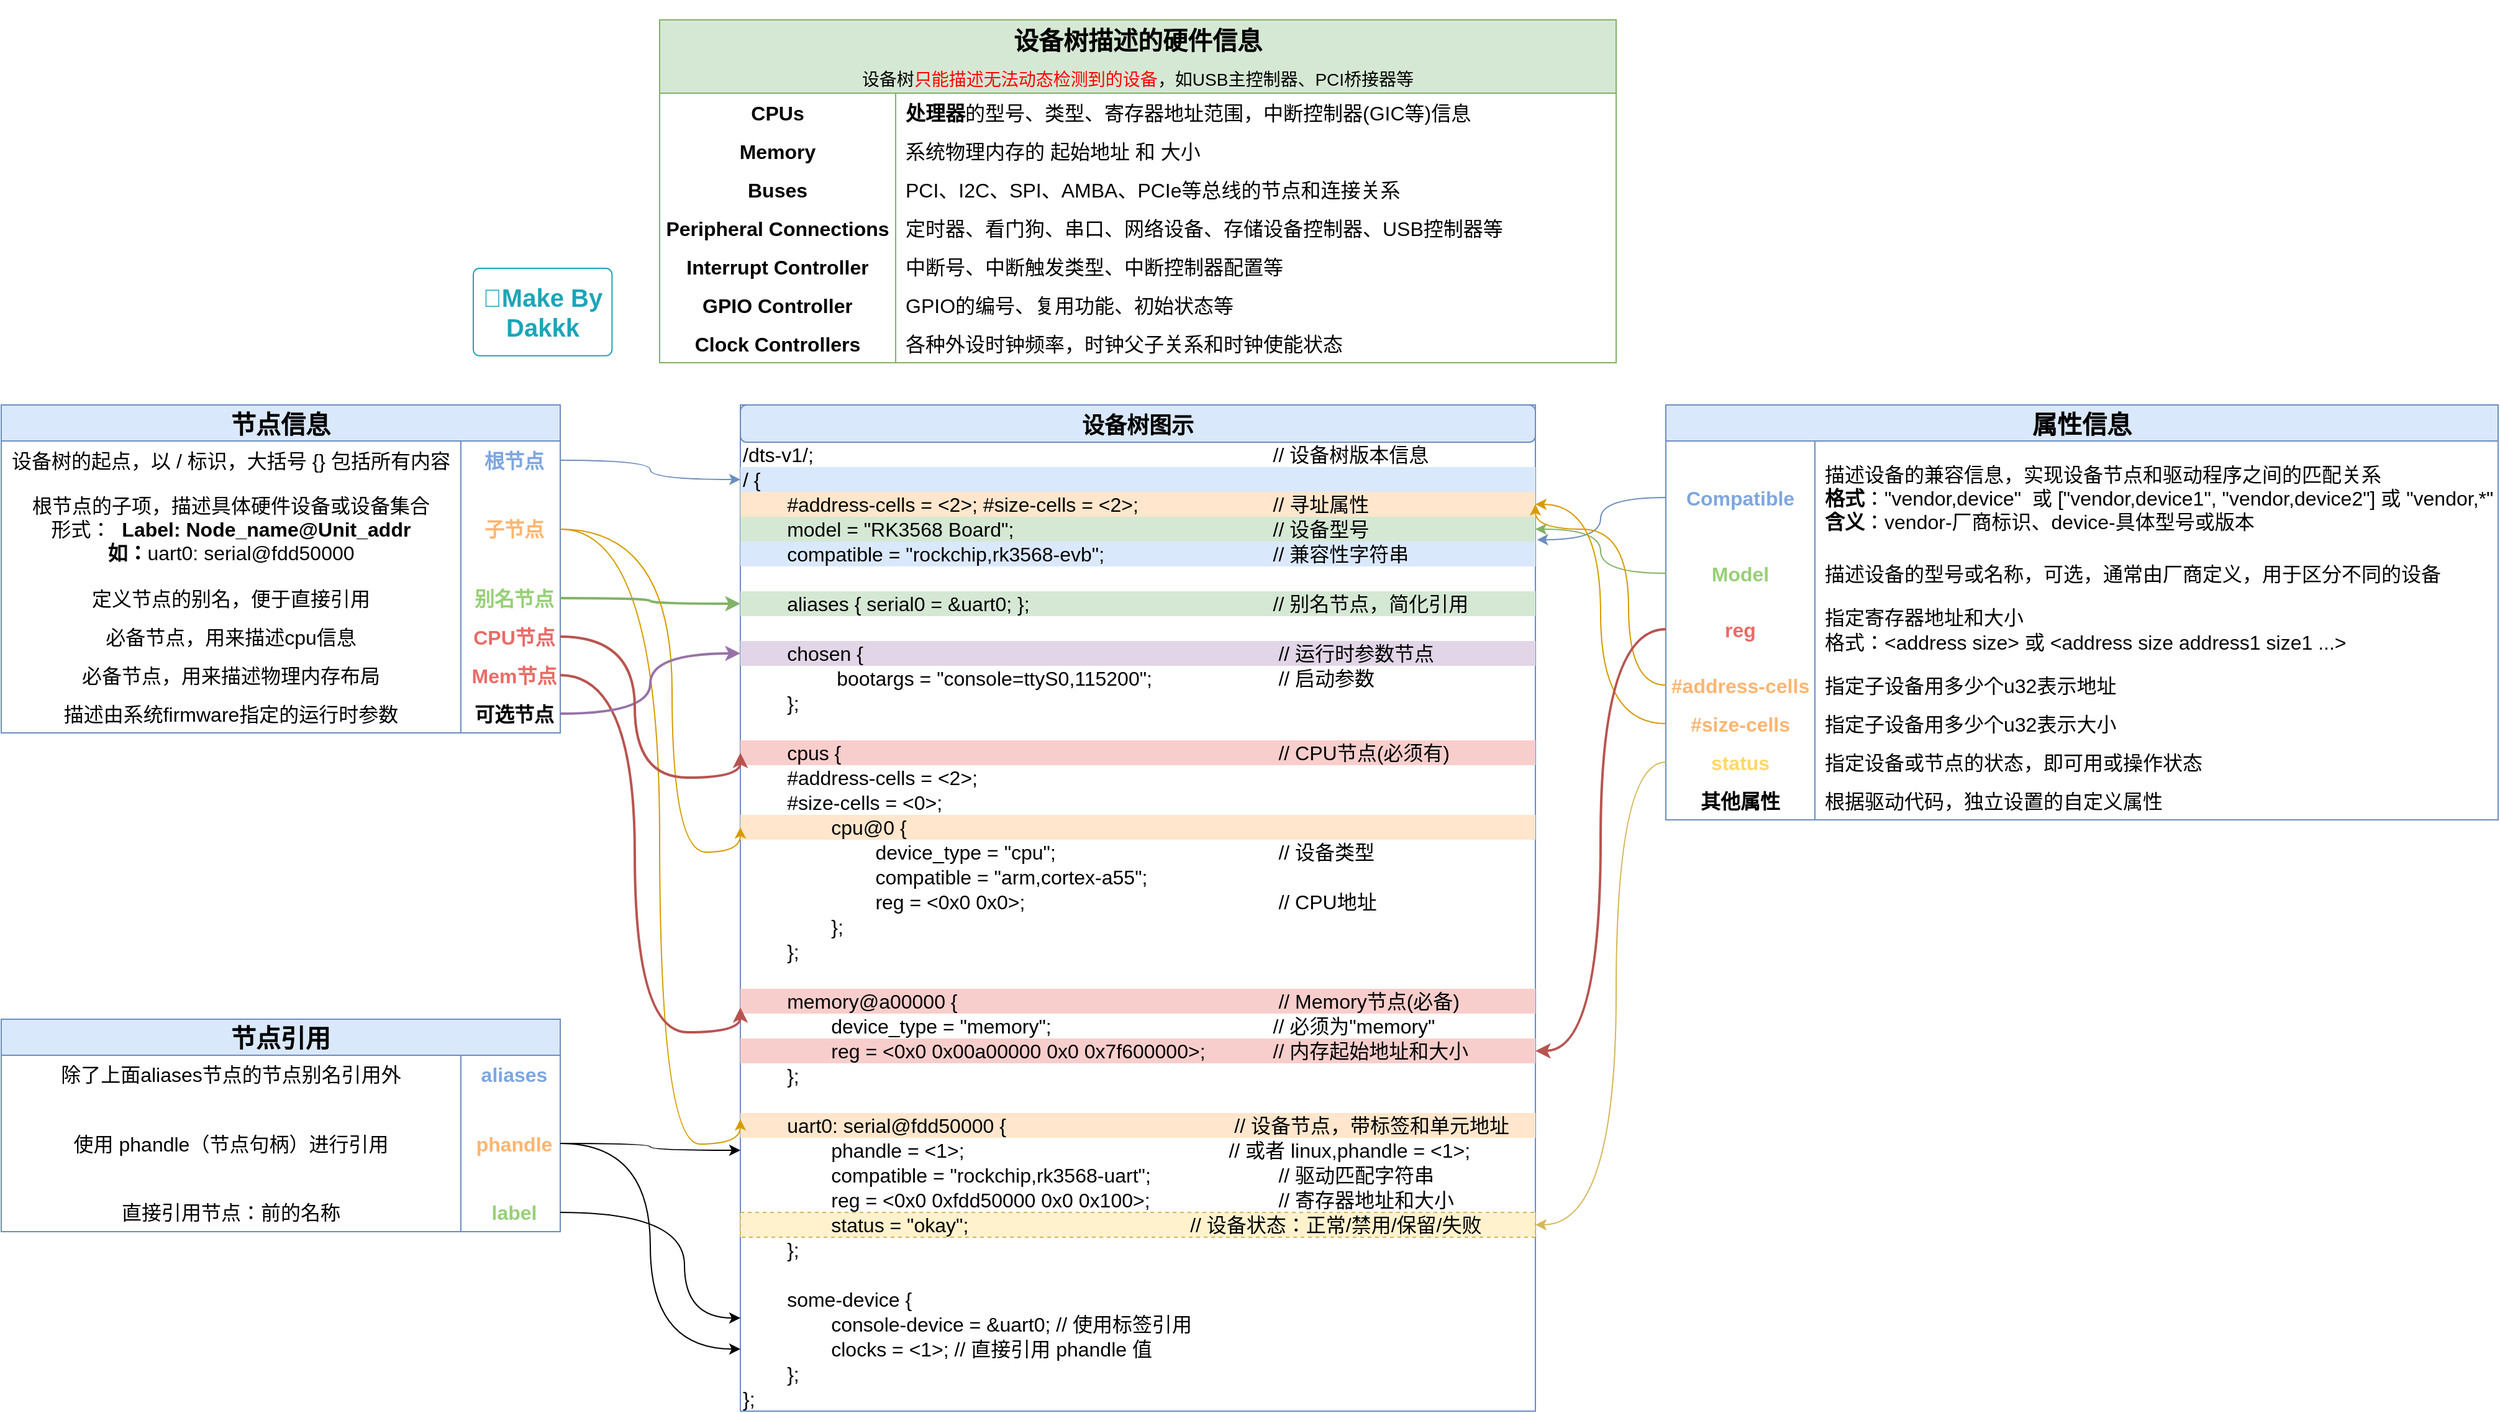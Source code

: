 <mxfile version="27.0.9">
  <diagram name="第 1 页" id="gu3T1zX21Ox0Oux4nqUn">
    <mxGraphModel dx="4120" dy="1716" grid="1" gridSize="10" guides="1" tooltips="1" connect="1" arrows="1" fold="1" page="1" pageScale="1" pageWidth="1169" pageHeight="1654" math="0" shadow="0">
      <root>
        <mxCell id="0" />
        <mxCell id="1" parent="0" />
        <mxCell id="QH0SIuD-gdeAvZhczSGY-21" value="" style="shape=table;startSize=0;container=1;collapsible=0;childLayout=tableLayout;fixedRows=1;rowLines=0;fontStyle=0;strokeColor=#82b366;fontSize=16;fillColor=none;" parent="1" vertex="1">
          <mxGeometry x="200" y="109" width="770" height="217" as="geometry" />
        </mxCell>
        <mxCell id="QH0SIuD-gdeAvZhczSGY-22" value="" style="shape=tableRow;horizontal=0;startSize=0;swimlaneHead=0;swimlaneBody=0;top=0;left=0;bottom=0;right=0;collapsible=0;dropTarget=0;fillColor=none;points=[[0,0.5],[1,0.5]];portConstraint=eastwest;strokeColor=inherit;fontSize=16;" parent="QH0SIuD-gdeAvZhczSGY-21" vertex="1">
          <mxGeometry width="770" height="31" as="geometry" />
        </mxCell>
        <mxCell id="QH0SIuD-gdeAvZhczSGY-23" value="&lt;b&gt;CPUs&lt;/b&gt;" style="shape=partialRectangle;html=1;whiteSpace=wrap;connectable=0;fillColor=none;top=0;left=0;bottom=0;right=0;overflow=hidden;pointerEvents=1;strokeColor=inherit;fontSize=16;" parent="QH0SIuD-gdeAvZhczSGY-22" vertex="1">
          <mxGeometry width="190" height="31" as="geometry">
            <mxRectangle width="190" height="31" as="alternateBounds" />
          </mxGeometry>
        </mxCell>
        <mxCell id="QH0SIuD-gdeAvZhczSGY-24" value="&lt;b&gt;处理器&lt;/b&gt;的型号、类型、寄存器地址范围，中断控制器(GIC等)信息" style="shape=partialRectangle;html=1;whiteSpace=wrap;connectable=0;fillColor=none;top=0;left=0;bottom=0;right=0;align=left;spacingLeft=6;overflow=hidden;strokeColor=inherit;fontSize=16;" parent="QH0SIuD-gdeAvZhczSGY-22" vertex="1">
          <mxGeometry x="190" width="580" height="31" as="geometry">
            <mxRectangle width="580" height="31" as="alternateBounds" />
          </mxGeometry>
        </mxCell>
        <mxCell id="QH0SIuD-gdeAvZhczSGY-36" value="" style="shape=tableRow;horizontal=0;startSize=0;swimlaneHead=0;swimlaneBody=0;top=0;left=0;bottom=0;right=0;collapsible=0;dropTarget=0;fillColor=none;points=[[0,0.5],[1,0.5]];portConstraint=eastwest;strokeColor=inherit;fontSize=16;" parent="QH0SIuD-gdeAvZhczSGY-21" vertex="1">
          <mxGeometry y="31" width="770" height="31" as="geometry" />
        </mxCell>
        <mxCell id="QH0SIuD-gdeAvZhczSGY-37" value="&lt;b&gt;Memory&lt;/b&gt;" style="shape=partialRectangle;html=1;whiteSpace=wrap;connectable=0;fillColor=none;top=0;left=0;bottom=0;right=0;overflow=hidden;pointerEvents=1;strokeColor=inherit;fontSize=16;" parent="QH0SIuD-gdeAvZhczSGY-36" vertex="1">
          <mxGeometry width="190" height="31" as="geometry">
            <mxRectangle width="190" height="31" as="alternateBounds" />
          </mxGeometry>
        </mxCell>
        <mxCell id="QH0SIuD-gdeAvZhczSGY-38" value="系统物理内存的 起始地址 和 大小" style="shape=partialRectangle;html=1;whiteSpace=wrap;connectable=0;fillColor=none;top=0;left=0;bottom=0;right=0;align=left;spacingLeft=6;overflow=hidden;strokeColor=inherit;fontSize=16;" parent="QH0SIuD-gdeAvZhczSGY-36" vertex="1">
          <mxGeometry x="190" width="580" height="31" as="geometry">
            <mxRectangle width="580" height="31" as="alternateBounds" />
          </mxGeometry>
        </mxCell>
        <mxCell id="QH0SIuD-gdeAvZhczSGY-39" value="" style="shape=tableRow;horizontal=0;startSize=0;swimlaneHead=0;swimlaneBody=0;top=0;left=0;bottom=0;right=0;collapsible=0;dropTarget=0;fillColor=none;points=[[0,0.5],[1,0.5]];portConstraint=eastwest;strokeColor=inherit;fontSize=16;" parent="QH0SIuD-gdeAvZhczSGY-21" vertex="1">
          <mxGeometry y="62" width="770" height="31" as="geometry" />
        </mxCell>
        <mxCell id="QH0SIuD-gdeAvZhczSGY-40" value="&lt;b&gt;Buses&lt;/b&gt;" style="shape=partialRectangle;html=1;whiteSpace=wrap;connectable=0;fillColor=none;top=0;left=0;bottom=0;right=0;overflow=hidden;pointerEvents=1;strokeColor=inherit;fontSize=16;" parent="QH0SIuD-gdeAvZhczSGY-39" vertex="1">
          <mxGeometry width="190" height="31" as="geometry">
            <mxRectangle width="190" height="31" as="alternateBounds" />
          </mxGeometry>
        </mxCell>
        <mxCell id="QH0SIuD-gdeAvZhczSGY-41" value="PCI、I2C、SPI、AMBA、PCIe等总线的节点和连接关系" style="shape=partialRectangle;html=1;whiteSpace=wrap;connectable=0;fillColor=none;top=0;left=0;bottom=0;right=0;align=left;spacingLeft=6;overflow=hidden;strokeColor=inherit;fontSize=16;" parent="QH0SIuD-gdeAvZhczSGY-39" vertex="1">
          <mxGeometry x="190" width="580" height="31" as="geometry">
            <mxRectangle width="580" height="31" as="alternateBounds" />
          </mxGeometry>
        </mxCell>
        <mxCell id="QH0SIuD-gdeAvZhczSGY-42" value="" style="shape=tableRow;horizontal=0;startSize=0;swimlaneHead=0;swimlaneBody=0;top=0;left=0;bottom=0;right=0;collapsible=0;dropTarget=0;fillColor=none;points=[[0,0.5],[1,0.5]];portConstraint=eastwest;strokeColor=inherit;fontSize=16;" parent="QH0SIuD-gdeAvZhczSGY-21" vertex="1">
          <mxGeometry y="93" width="770" height="31" as="geometry" />
        </mxCell>
        <mxCell id="QH0SIuD-gdeAvZhczSGY-43" value="&lt;b&gt;Peripheral Connections&lt;/b&gt;" style="shape=partialRectangle;html=1;whiteSpace=wrap;connectable=0;fillColor=none;top=0;left=0;bottom=0;right=0;overflow=hidden;pointerEvents=1;strokeColor=inherit;fontSize=16;" parent="QH0SIuD-gdeAvZhczSGY-42" vertex="1">
          <mxGeometry width="190" height="31" as="geometry">
            <mxRectangle width="190" height="31" as="alternateBounds" />
          </mxGeometry>
        </mxCell>
        <mxCell id="QH0SIuD-gdeAvZhczSGY-44" value="定时器、看门狗、串口、网络设备、存储设备控制器、USB控制器等" style="shape=partialRectangle;html=1;whiteSpace=wrap;connectable=0;fillColor=none;top=0;left=0;bottom=0;right=0;align=left;spacingLeft=6;overflow=hidden;strokeColor=inherit;fontSize=16;" parent="QH0SIuD-gdeAvZhczSGY-42" vertex="1">
          <mxGeometry x="190" width="580" height="31" as="geometry">
            <mxRectangle width="580" height="31" as="alternateBounds" />
          </mxGeometry>
        </mxCell>
        <mxCell id="QH0SIuD-gdeAvZhczSGY-45" value="" style="shape=tableRow;horizontal=0;startSize=0;swimlaneHead=0;swimlaneBody=0;top=0;left=0;bottom=0;right=0;collapsible=0;dropTarget=0;fillColor=none;points=[[0,0.5],[1,0.5]];portConstraint=eastwest;strokeColor=inherit;fontSize=16;" parent="QH0SIuD-gdeAvZhczSGY-21" vertex="1">
          <mxGeometry y="124" width="770" height="31" as="geometry" />
        </mxCell>
        <mxCell id="QH0SIuD-gdeAvZhczSGY-46" value="&lt;b&gt;Interrupt Controller&lt;/b&gt;" style="shape=partialRectangle;html=1;whiteSpace=wrap;connectable=0;fillColor=none;top=0;left=0;bottom=0;right=0;overflow=hidden;pointerEvents=1;strokeColor=inherit;fontSize=16;" parent="QH0SIuD-gdeAvZhczSGY-45" vertex="1">
          <mxGeometry width="190" height="31" as="geometry">
            <mxRectangle width="190" height="31" as="alternateBounds" />
          </mxGeometry>
        </mxCell>
        <mxCell id="QH0SIuD-gdeAvZhczSGY-47" value="中断号、中断触发类型、中断控制器配置等" style="shape=partialRectangle;html=1;whiteSpace=wrap;connectable=0;fillColor=none;top=0;left=0;bottom=0;right=0;align=left;spacingLeft=6;overflow=hidden;strokeColor=inherit;fontSize=16;" parent="QH0SIuD-gdeAvZhczSGY-45" vertex="1">
          <mxGeometry x="190" width="580" height="31" as="geometry">
            <mxRectangle width="580" height="31" as="alternateBounds" />
          </mxGeometry>
        </mxCell>
        <mxCell id="QH0SIuD-gdeAvZhczSGY-48" value="" style="shape=tableRow;horizontal=0;startSize=0;swimlaneHead=0;swimlaneBody=0;top=0;left=0;bottom=0;right=0;collapsible=0;dropTarget=0;fillColor=none;points=[[0,0.5],[1,0.5]];portConstraint=eastwest;strokeColor=inherit;fontSize=16;" parent="QH0SIuD-gdeAvZhczSGY-21" vertex="1">
          <mxGeometry y="155" width="770" height="31" as="geometry" />
        </mxCell>
        <mxCell id="QH0SIuD-gdeAvZhczSGY-49" value="&lt;b&gt;GPIO Controller&lt;/b&gt;" style="shape=partialRectangle;html=1;whiteSpace=wrap;connectable=0;fillColor=none;top=0;left=0;bottom=0;right=0;overflow=hidden;pointerEvents=1;strokeColor=inherit;fontSize=16;" parent="QH0SIuD-gdeAvZhczSGY-48" vertex="1">
          <mxGeometry width="190" height="31" as="geometry">
            <mxRectangle width="190" height="31" as="alternateBounds" />
          </mxGeometry>
        </mxCell>
        <mxCell id="QH0SIuD-gdeAvZhczSGY-50" value="GPIO的编号、复用功能、初始状态等" style="shape=partialRectangle;html=1;whiteSpace=wrap;connectable=0;fillColor=none;top=0;left=0;bottom=0;right=0;align=left;spacingLeft=6;overflow=hidden;strokeColor=inherit;fontSize=16;" parent="QH0SIuD-gdeAvZhczSGY-48" vertex="1">
          <mxGeometry x="190" width="580" height="31" as="geometry">
            <mxRectangle width="580" height="31" as="alternateBounds" />
          </mxGeometry>
        </mxCell>
        <mxCell id="QH0SIuD-gdeAvZhczSGY-51" value="" style="shape=tableRow;horizontal=0;startSize=0;swimlaneHead=0;swimlaneBody=0;top=0;left=0;bottom=0;right=0;collapsible=0;dropTarget=0;fillColor=none;points=[[0,0.5],[1,0.5]];portConstraint=eastwest;strokeColor=inherit;fontSize=16;" parent="QH0SIuD-gdeAvZhczSGY-21" vertex="1">
          <mxGeometry y="186" width="770" height="31" as="geometry" />
        </mxCell>
        <mxCell id="QH0SIuD-gdeAvZhczSGY-52" value="&lt;b&gt;Clock Controllers&lt;/b&gt;" style="shape=partialRectangle;html=1;whiteSpace=wrap;connectable=0;fillColor=none;top=0;left=0;bottom=0;right=0;overflow=hidden;pointerEvents=1;strokeColor=inherit;fontSize=16;" parent="QH0SIuD-gdeAvZhczSGY-51" vertex="1">
          <mxGeometry width="190" height="31" as="geometry">
            <mxRectangle width="190" height="31" as="alternateBounds" />
          </mxGeometry>
        </mxCell>
        <mxCell id="QH0SIuD-gdeAvZhczSGY-53" value="各种外设时钟频率，时钟父子关系和时钟使能状态" style="shape=partialRectangle;html=1;whiteSpace=wrap;connectable=0;fillColor=none;top=0;left=0;bottom=0;right=0;align=left;spacingLeft=6;overflow=hidden;strokeColor=inherit;fontSize=16;" parent="QH0SIuD-gdeAvZhczSGY-51" vertex="1">
          <mxGeometry x="190" width="580" height="31" as="geometry">
            <mxRectangle width="580" height="31" as="alternateBounds" />
          </mxGeometry>
        </mxCell>
        <mxCell id="QH0SIuD-gdeAvZhczSGY-35" value="&lt;h1&gt;&lt;font style=&quot;&quot;&gt;&lt;span style=&quot;font-size: 20px;&quot;&gt;设备树描述的硬件信息&lt;/span&gt;&lt;br&gt;&lt;font style=&quot;font-weight: normal; font-size: 14px;&quot;&gt;设备树&lt;font style=&quot;color: light-dark(rgb(255, 0, 0), rgb(255, 255, 255));&quot;&gt;只能描述无法动态检测到的设备&lt;/font&gt;，如USB主控制器、PCI桥接器等&lt;/font&gt;&lt;/font&gt;&lt;/h1&gt;" style="rounded=0;whiteSpace=wrap;html=1;fillColor=#d5e8d4;strokeColor=#82b366;" parent="1" vertex="1">
          <mxGeometry x="200" y="50" width="770" height="59" as="geometry" />
        </mxCell>
        <mxCell id="QH0SIuD-gdeAvZhczSGY-54" value="" style="rounded=0;whiteSpace=wrap;html=1;fillColor=none;strokeColor=#6c8ebf;" parent="1" vertex="1">
          <mxGeometry x="265" y="360" width="640" height="810" as="geometry" />
        </mxCell>
        <mxCell id="QH0SIuD-gdeAvZhczSGY-55" value="&lt;div style=&quot;line-height: 10%;&quot;&gt;&lt;h1 style=&quot;line-height: 10%;&quot;&gt;&lt;font&gt;&lt;span style=&quot;font-size: 18px; line-height: 10%;&quot;&gt;设备树图示&lt;/span&gt;&lt;/font&gt;&lt;/h1&gt;&lt;/div&gt;" style="html=1;shadow=0;dashed=0;shape=mxgraph.bootstrap.rrect;rSize=5;strokeColor=#6c8ebf;strokeWidth=1;fillColor=#dae8fc;whiteSpace=wrap;align=center;verticalAlign=middle;spacingLeft=0;fontStyle=1;fontSize=14;spacing=5;" parent="1" vertex="1">
          <mxGeometry x="265" y="360" width="640" height="30" as="geometry" />
        </mxCell>
        <mxCell id="QH0SIuD-gdeAvZhczSGY-56" value="&lt;span style=&quot;font-size: 16px;&quot;&gt;/dts-v1/; &lt;span style=&quot;white-space: pre;&quot;&gt;&#x9;&lt;/span&gt;&lt;span style=&quot;white-space: pre;&quot;&gt;&#x9;&lt;/span&gt;&lt;span style=&quot;white-space: pre;&quot;&gt;&#x9;&lt;/span&gt;&lt;span style=&quot;white-space: pre;&quot;&gt;&#x9;&lt;/span&gt;&lt;span style=&quot;white-space: pre;&quot;&gt;&#x9;&lt;/span&gt;&lt;span style=&quot;white-space: pre;&quot;&gt;&#x9;&lt;/span&gt;&lt;span style=&quot;white-space: pre;&quot;&gt;&#x9;&lt;/span&gt;&lt;span style=&quot;white-space: pre;&quot;&gt;&#x9;&lt;/span&gt;&lt;span style=&quot;white-space: pre;&quot;&gt;&#x9;&lt;span style=&quot;white-space: pre;&quot;&gt;&#x9;&lt;/span&gt;&lt;span style=&quot;white-space: pre;&quot;&gt;&#x9;&lt;/span&gt;&lt;/span&gt;// 设备树版本信息&lt;/span&gt;" style="text;html=1;align=left;verticalAlign=middle;whiteSpace=wrap;rounded=0;dashed=1;fontSize=14;strokeColor=none;" parent="1" vertex="1">
          <mxGeometry x="265" y="390" width="640" height="20" as="geometry" />
        </mxCell>
        <mxCell id="QH0SIuD-gdeAvZhczSGY-58" value="&lt;font style=&quot;font-size: 16px;&quot;&gt;&lt;span style=&quot;white-space: pre;&quot;&gt;&#x9;&lt;/span&gt;model = &quot;RK3568 Board&quot;; &lt;span style=&quot;white-space: pre;&quot;&gt;&#x9;&lt;/span&gt;&lt;span style=&quot;white-space: pre;&quot;&gt;&#x9;&lt;/span&gt;&lt;span style=&quot;white-space: pre;&quot;&gt;&#x9;&lt;/span&gt;&lt;span style=&quot;white-space: pre;&quot;&gt;&#x9;&lt;span style=&quot;white-space: pre;&quot;&gt;&#x9;&lt;/span&gt;&lt;span style=&quot;white-space: pre;&quot;&gt;&#x9;&lt;/span&gt;&lt;/span&gt;// 设备型号&lt;/font&gt;" style="text;html=1;align=left;verticalAlign=middle;whiteSpace=wrap;rounded=0;dashed=1;fontSize=14;fillColor=#d5e8d4;strokeColor=none;" parent="1" vertex="1">
          <mxGeometry x="265" y="450" width="640" height="20" as="geometry" />
        </mxCell>
        <mxCell id="QH0SIuD-gdeAvZhczSGY-59" value="&lt;font style=&quot;font-size: 16px;&quot;&gt;&lt;span style=&quot;white-space: pre;&quot;&gt;&#x9;&lt;/span&gt;compatible = &quot;rockchip,rk3568-evb&quot;; &lt;span style=&quot;white-space: pre;&quot;&gt;&#x9;&lt;/span&gt;&lt;span style=&quot;white-space: pre;&quot;&gt;&#x9;&lt;/span&gt; &lt;span style=&quot;white-space: pre;&quot;&gt;&#x9;&lt;/span&gt;&lt;span style=&quot;white-space: pre;&quot;&gt;&#x9;&lt;/span&gt;// 兼容性字符串&lt;/font&gt;" style="text;html=1;align=left;verticalAlign=middle;whiteSpace=wrap;rounded=0;dashed=1;fontSize=14;fillColor=#dae8fc;strokeColor=none;" parent="1" vertex="1">
          <mxGeometry x="265" y="470" width="640" height="20" as="geometry" />
        </mxCell>
        <mxCell id="QH0SIuD-gdeAvZhczSGY-60" value="&lt;font style=&quot;font-size: 16px;&quot;&gt;&lt;span style=&quot;white-space: pre;&quot;&gt;&#x9;&lt;/span&gt;aliases { serial0 = &amp;amp;uart0; }; &lt;span style=&quot;white-space: pre;&quot;&gt;&#x9;&lt;/span&gt;&lt;span style=&quot;white-space: pre;&quot;&gt;&#x9;&lt;/span&gt;&lt;span style=&quot;white-space: pre;&quot;&gt;&#x9;&lt;/span&gt; &lt;span style=&quot;white-space: pre;&quot;&gt;&#x9;&lt;/span&gt;&lt;span style=&quot;white-space: pre;&quot;&gt;&#x9;&lt;/span&gt;&lt;span style=&quot;white-space: pre;&quot;&gt;&#x9;&lt;/span&gt;// 别名节点，简化引用&lt;/font&gt;" style="text;html=1;align=left;verticalAlign=middle;whiteSpace=wrap;rounded=0;dashed=1;fontSize=14;fillColor=#d5e8d4;strokeColor=none;" parent="1" vertex="1">
          <mxGeometry x="265" y="510" width="640" height="20" as="geometry" />
        </mxCell>
        <mxCell id="QH0SIuD-gdeAvZhczSGY-69" value="&lt;font style=&quot;font-size: 16px;&quot;&gt;&lt;span style=&quot;white-space: pre;&quot;&gt;&#x9;&lt;/span&gt;#address-cells = &amp;lt;2&amp;gt;; #size-cells = &amp;lt;2&amp;gt;; &lt;span style=&quot;white-space: pre;&quot;&gt;&#x9;&lt;span style=&quot;white-space: pre;&quot;&gt;&#x9;&lt;/span&gt;&lt;span style=&quot;white-space: pre;&quot;&gt;&#x9;&lt;/span&gt;&lt;/span&gt;// 寻址属性&lt;/font&gt;" style="text;html=1;align=left;verticalAlign=middle;whiteSpace=wrap;rounded=0;dashed=1;fontSize=14;fillColor=#ffe6cc;strokeColor=none;" parent="1" vertex="1">
          <mxGeometry x="265" y="430" width="640" height="20" as="geometry" />
        </mxCell>
        <mxCell id="QH0SIuD-gdeAvZhczSGY-70" value="&lt;font style=&quot;font-size: 16px;&quot;&gt;&lt;span style=&quot;white-space: pre;&quot;&gt;&#x9;&lt;/span&gt;chosen { &lt;span style=&quot;white-space: pre;&quot;&gt;&#x9;&lt;/span&gt;&lt;span style=&quot;white-space: pre;&quot;&gt;&#x9;&lt;/span&gt;&lt;span style=&quot;white-space: pre;&quot;&gt;&#x9;&lt;/span&gt;&lt;span style=&quot;white-space: pre;&quot;&gt;&#x9;&lt;/span&gt;&lt;span style=&quot;white-space: pre;&quot;&gt;&#x9;&lt;/span&gt;&lt;span style=&quot;white-space: pre;&quot;&gt;&#x9;&lt;/span&gt;&lt;span style=&quot;white-space: pre;&quot;&gt;&#x9;&lt;/span&gt;&lt;span style=&quot;white-space: pre;&quot;&gt;&#x9;&lt;/span&gt; &lt;span style=&quot;white-space: pre;&quot;&gt;&#x9;&lt;/span&gt; &lt;span style=&quot;white-space: pre;&quot;&gt;&#x9;&lt;/span&gt;                                       // 运行时参数节点&lt;/font&gt;" style="text;html=1;align=left;verticalAlign=middle;whiteSpace=wrap;rounded=0;dashed=1;fontSize=14;fillColor=#e1d5e7;strokeColor=none;" parent="1" vertex="1">
          <mxGeometry x="265" y="550" width="640" height="20" as="geometry" />
        </mxCell>
        <mxCell id="QH0SIuD-gdeAvZhczSGY-71" value="&lt;blockquote style=&quot;margin: 0 0 0 40px; border: none; padding: 0px;&quot;&gt;&lt;span style=&quot;font-size: 16px;&quot;&gt;&lt;span style=&quot;white-space: pre;&quot;&gt;&#x9;&lt;/span&gt;bootargs = &quot;console=ttyS0,115200&quot;; &lt;span style=&quot;white-space: pre;&quot;&gt;&#x9;&lt;span style=&quot;white-space: pre;&quot;&gt;&#x9;&lt;/span&gt;&lt;span style=&quot;white-space: pre;&quot;&gt;&#x9;&lt;/span&gt;&lt;/span&gt;// 启动参数&lt;/span&gt;&lt;/blockquote&gt;" style="text;html=1;align=left;verticalAlign=middle;whiteSpace=wrap;rounded=0;dashed=1;fontSize=14;" parent="1" vertex="1">
          <mxGeometry x="265" y="570" width="640" height="20" as="geometry" />
        </mxCell>
        <mxCell id="QH0SIuD-gdeAvZhczSGY-72" value="&lt;span style=&quot;font-size: 16px;&quot;&gt;&lt;span style=&quot;white-space: pre;&quot;&gt;&#x9;&lt;/span&gt;};&lt;/span&gt;" style="text;html=1;align=left;verticalAlign=middle;whiteSpace=wrap;rounded=0;dashed=1;fontSize=14;" parent="1" vertex="1">
          <mxGeometry x="265" y="590" width="640" height="20" as="geometry" />
        </mxCell>
        <mxCell id="QH0SIuD-gdeAvZhczSGY-74" value="&lt;span style=&quot;font-size: 16px;&quot;&gt;&lt;span style=&quot;white-space: pre;&quot;&gt;&#x9;&lt;/span&gt;cpus { &lt;span style=&quot;white-space: pre;&quot;&gt;&#x9;&lt;/span&gt;&lt;span style=&quot;white-space: pre;&quot;&gt;&#x9;&lt;/span&gt;&lt;span style=&quot;white-space: pre;&quot;&gt;&#x9;&lt;/span&gt;&lt;span style=&quot;white-space: pre;&quot;&gt;&#x9;&lt;/span&gt;&lt;span style=&quot;white-space: pre;&quot;&gt;&#x9;&lt;/span&gt;&lt;span style=&quot;white-space: pre;&quot;&gt;&#x9;&lt;/span&gt;&lt;span style=&quot;white-space: pre;&quot;&gt;&#x9;&lt;/span&gt; &lt;span style=&quot;white-space: pre;&quot;&gt;&#x9;&lt;/span&gt;&lt;span style=&quot;white-space: pre;&quot;&gt;&#x9;&lt;/span&gt;&lt;span style=&quot;white-space: pre;&quot;&gt;&#x9;&lt;/span&gt;                                          // CPU节点(必须有)&lt;/span&gt;" style="text;html=1;align=left;verticalAlign=middle;whiteSpace=wrap;rounded=0;dashed=1;fontSize=14;fillColor=#f8cecc;strokeColor=none;" parent="1" vertex="1">
          <mxGeometry x="265" y="630" width="640" height="20" as="geometry" />
        </mxCell>
        <mxCell id="QH0SIuD-gdeAvZhczSGY-75" value="&lt;span style=&quot;font-size: 16px;&quot;&gt;&lt;span style=&quot;white-space: pre;&quot;&gt;&#x9;&lt;/span&gt;#address-cells = &amp;lt;2&amp;gt;;&amp;nbsp;&lt;/span&gt;" style="text;html=1;align=left;verticalAlign=middle;whiteSpace=wrap;rounded=0;dashed=1;fontSize=14;" parent="1" vertex="1">
          <mxGeometry x="265" y="650" width="640" height="20" as="geometry" />
        </mxCell>
        <mxCell id="QH0SIuD-gdeAvZhczSGY-76" value="&lt;span style=&quot;font-size: 16px;&quot;&gt;&lt;span style=&quot;white-space: pre;&quot;&gt;&#x9;&lt;/span&gt;&lt;span style=&quot;white-space: pre;&quot;&gt;&#x9;&lt;/span&gt;cpu@0 {&lt;/span&gt;" style="text;html=1;align=left;verticalAlign=middle;whiteSpace=wrap;rounded=0;dashed=1;fontSize=14;fillColor=#ffe6cc;strokeColor=none;" parent="1" vertex="1">
          <mxGeometry x="265" y="690" width="640" height="20" as="geometry" />
        </mxCell>
        <mxCell id="QH0SIuD-gdeAvZhczSGY-77" value="&lt;span style=&quot;font-size: 16px;&quot;&gt;&lt;span style=&quot;white-space: pre;&quot;&gt;&#x9;&lt;/span&gt;&lt;span style=&quot;white-space: pre;&quot;&gt;&#x9;&lt;/span&gt;&lt;span style=&quot;white-space: pre;&quot;&gt;&#x9;&lt;/span&gt;device_type = &quot;cpu&quot;; &lt;span style=&quot;white-space: pre;&quot;&gt;&#x9;&lt;/span&gt;&lt;span style=&quot;white-space: pre;&quot;&gt;&#x9;&lt;span style=&quot;white-space: pre;&quot;&gt;&#x9;&lt;/span&gt;&lt;span style=&quot;white-space: pre;&quot;&gt;&#x9;&lt;/span&gt;&lt;span style=&quot;white-space: pre;&quot;&gt;&#x9;&lt;/span&gt;&lt;/span&gt;                     // 设备类型&lt;/span&gt;" style="text;html=1;align=left;verticalAlign=middle;whiteSpace=wrap;rounded=0;dashed=1;fontSize=14;" parent="1" vertex="1">
          <mxGeometry x="265" y="710" width="640" height="20" as="geometry" />
        </mxCell>
        <mxCell id="QH0SIuD-gdeAvZhczSGY-78" value="&lt;span style=&quot;font-size: 16px;&quot;&gt;&lt;span style=&quot;white-space: pre;&quot;&gt;&#x9;&lt;/span&gt;&lt;span style=&quot;white-space: pre;&quot;&gt;&#x9;&lt;/span&gt;&lt;span style=&quot;white-space: pre;&quot;&gt;&#x9;&lt;/span&gt;compatible = &quot;arm,cortex-a55&quot;;&lt;/span&gt;" style="text;html=1;align=left;verticalAlign=middle;whiteSpace=wrap;rounded=0;dashed=1;fontSize=14;" parent="1" vertex="1">
          <mxGeometry x="265" y="730" width="640" height="20" as="geometry" />
        </mxCell>
        <mxCell id="QH0SIuD-gdeAvZhczSGY-79" value="&lt;span style=&quot;font-size: 16px;&quot;&gt;&lt;span style=&quot;white-space: pre;&quot;&gt;&#x9;&lt;/span&gt;&lt;span style=&quot;white-space: pre;&quot;&gt;&#x9;&lt;/span&gt;&lt;span style=&quot;white-space: pre;&quot;&gt;&#x9;&lt;/span&gt;reg = &amp;lt;0x0 0x0&amp;gt;; &lt;span style=&quot;white-space: pre;&quot;&gt;&#x9;&lt;/span&gt;&lt;span style=&quot;white-space: pre;&quot;&gt;&#x9;&lt;/span&gt;&lt;span style=&quot;white-space: pre;&quot;&gt;&#x9;&lt;span style=&quot;white-space: pre;&quot;&gt;&#x9;&lt;/span&gt;&lt;span style=&quot;white-space: pre;&quot;&gt;&#x9;&lt;/span&gt;&lt;span style=&quot;white-space: pre;&quot;&gt;&#x9;&lt;/span&gt;&lt;/span&gt;&amp;nbsp;// CPU地址&lt;/span&gt;" style="text;html=1;align=left;verticalAlign=middle;whiteSpace=wrap;rounded=0;dashed=1;fontSize=14;" parent="1" vertex="1">
          <mxGeometry x="265" y="750" width="640" height="20" as="geometry" />
        </mxCell>
        <mxCell id="QH0SIuD-gdeAvZhczSGY-80" value="&lt;span style=&quot;font-size: 16px;&quot;&gt;&lt;span style=&quot;white-space: pre;&quot;&gt;&#x9;&lt;/span&gt;&lt;span style=&quot;white-space: pre;&quot;&gt;&#x9;&lt;/span&gt;};&lt;/span&gt;" style="text;html=1;align=left;verticalAlign=middle;whiteSpace=wrap;rounded=0;dashed=1;fontSize=14;" parent="1" vertex="1">
          <mxGeometry x="265" y="770" width="510" height="20" as="geometry" />
        </mxCell>
        <mxCell id="QH0SIuD-gdeAvZhczSGY-81" value="&lt;span style=&quot;font-size: 16px;&quot;&gt;&lt;span style=&quot;white-space: pre;&quot;&gt;&#x9;&lt;/span&gt;};&lt;/span&gt;" style="text;html=1;align=left;verticalAlign=middle;whiteSpace=wrap;rounded=0;dashed=1;fontSize=14;" parent="1" vertex="1">
          <mxGeometry x="265" y="790" width="510" height="20" as="geometry" />
        </mxCell>
        <mxCell id="QH0SIuD-gdeAvZhczSGY-83" value="&lt;span style=&quot;font-size: 16px;&quot;&gt;&lt;span style=&quot;white-space: pre;&quot;&gt;&#x9;&lt;/span&gt;memory@a00000 { &lt;span style=&quot;white-space: pre;&quot;&gt;&#x9;&lt;/span&gt;&lt;span style=&quot;white-space: pre;&quot;&gt;&#x9;&lt;/span&gt;&lt;span style=&quot;white-space: pre;&quot;&gt;&#x9;&lt;/span&gt; &lt;span style=&quot;white-space: pre;&quot;&gt;&#x9;&lt;/span&gt;&lt;span style=&quot;white-space: pre;&quot;&gt;&#x9;&lt;/span&gt;&lt;span style=&quot;white-space: pre;&quot;&gt;&#x9;&lt;/span&gt; &lt;span style=&quot;white-space: pre;&quot;&gt;&#x9;&lt;/span&gt;                                // Memory节点(必备)&lt;/span&gt;" style="text;html=1;align=left;verticalAlign=middle;whiteSpace=wrap;rounded=0;dashed=1;fontSize=14;fillColor=#f8cecc;strokeColor=none;" parent="1" vertex="1">
          <mxGeometry x="265" y="830" width="640" height="20" as="geometry" />
        </mxCell>
        <mxCell id="QH0SIuD-gdeAvZhczSGY-84" value="&lt;span style=&quot;font-size: 16px;&quot;&gt;&lt;span style=&quot;white-space: pre;&quot;&gt;&#x9;&lt;span style=&quot;white-space: pre;&quot;&gt;&#x9;&lt;/span&gt;&lt;/span&gt;device_type = &quot;memory&quot;; &lt;span style=&quot;white-space: pre;&quot;&gt;&#x9;&lt;/span&gt;&lt;span style=&quot;white-space: pre;&quot;&gt;&#x9;&lt;/span&gt; &lt;span style=&quot;white-space: pre;&quot;&gt;&#x9;&lt;/span&gt;&lt;span style=&quot;white-space: pre;&quot;&gt;&#x9;&lt;/span&gt;&lt;span style=&quot;white-space: pre;&quot;&gt;&#x9;&lt;/span&gt;// 必须为&quot;memory&quot;&lt;/span&gt;" style="text;html=1;align=left;verticalAlign=middle;whiteSpace=wrap;rounded=0;dashed=1;fontSize=14;" parent="1" vertex="1">
          <mxGeometry x="265" y="850" width="640" height="20" as="geometry" />
        </mxCell>
        <mxCell id="QH0SIuD-gdeAvZhczSGY-85" value="&lt;span style=&quot;font-size: 16px;&quot;&gt;&lt;span style=&quot;white-space: pre;&quot;&gt;&#x9;&lt;span style=&quot;white-space: pre;&quot;&gt;&#x9;&lt;/span&gt;&lt;/span&gt;reg = &amp;lt;0x0 0x00a00000 0x0 0x7f600000&amp;gt;;&lt;span style=&quot;white-space: pre;&quot;&gt;&#x9;&lt;/span&gt;&lt;span style=&quot;white-space: pre;&quot;&gt;&#x9;&lt;/span&gt;// 内存起始地址和大小&lt;/span&gt;" style="text;html=1;align=left;verticalAlign=middle;whiteSpace=wrap;rounded=0;dashed=1;fontSize=14;fillColor=#f8cecc;strokeColor=none;" parent="1" vertex="1">
          <mxGeometry x="265" y="870" width="640" height="20" as="geometry" />
        </mxCell>
        <mxCell id="QH0SIuD-gdeAvZhczSGY-86" value="&lt;span style=&quot;font-size: 16px;&quot;&gt;&lt;span style=&quot;white-space: pre;&quot;&gt;&#x9;&lt;/span&gt;};&lt;/span&gt;" style="text;html=1;align=left;verticalAlign=middle;whiteSpace=wrap;rounded=0;dashed=1;fontSize=14;" parent="1" vertex="1">
          <mxGeometry x="265" y="890" width="510" height="20" as="geometry" />
        </mxCell>
        <mxCell id="QH0SIuD-gdeAvZhczSGY-88" value="&lt;span style=&quot;font-size: 16px;&quot;&gt;&lt;span style=&quot;white-space: pre;&quot;&gt;&#x9;&lt;/span&gt;uart0: serial@fdd50000 { &lt;span style=&quot;white-space: pre;&quot;&gt;&#x9;&lt;/span&gt;&lt;span style=&quot;white-space: pre;&quot;&gt;&#x9;&lt;span style=&quot;white-space: pre;&quot;&gt;&#x9;&lt;/span&gt;&lt;span style=&quot;white-space: pre;&quot;&gt;&#x9;&lt;/span&gt;&lt;span style=&quot;white-space: pre;&quot;&gt;&#x9;&lt;/span&gt;&lt;/span&gt;                        // 设备节点，带标签和单元地址&lt;/span&gt;" style="text;html=1;align=left;verticalAlign=middle;whiteSpace=wrap;rounded=0;dashed=1;fontSize=14;fillColor=#ffe6cc;strokeColor=none;" parent="1" vertex="1">
          <mxGeometry x="265" y="930" width="640" height="20" as="geometry" />
        </mxCell>
        <mxCell id="QH0SIuD-gdeAvZhczSGY-89" value="&lt;span style=&quot;font-size: 16px;&quot;&gt;&lt;span style=&quot;white-space: pre;&quot;&gt;&#x9;&lt;/span&gt;&lt;span style=&quot;white-space: pre;&quot;&gt;&#x9;&lt;/span&gt;compatible = &quot;rockchip,rk3568-uart&quot;; &lt;span style=&quot;white-space: pre;&quot;&gt;&#x9;&lt;/span&gt;&lt;span style=&quot;white-space: pre;&quot;&gt;&#x9;&lt;/span&gt;&lt;span style=&quot;white-space: pre;&quot;&gt;&#x9;&lt;/span&gt;        // 驱动匹配字符串&lt;/span&gt;" style="text;html=1;align=left;verticalAlign=middle;whiteSpace=wrap;rounded=0;dashed=1;fontSize=14;" parent="1" vertex="1">
          <mxGeometry x="265" y="970" width="640" height="20" as="geometry" />
        </mxCell>
        <mxCell id="QH0SIuD-gdeAvZhczSGY-90" value="&lt;span style=&quot;font-size: 16px;&quot;&gt;&lt;span style=&quot;white-space: pre;&quot;&gt;&#x9;&lt;/span&gt;&lt;span style=&quot;white-space: pre;&quot;&gt;&#x9;&lt;/span&gt;reg = &amp;lt;0x0 0xfdd50000 0x0 0x100&amp;gt;; &lt;span style=&quot;white-space: pre;&quot;&gt;&#x9;&lt;/span&gt;&lt;span style=&quot;white-space: pre;&quot;&gt;&#x9;&lt;/span&gt;&lt;span style=&quot;white-space: pre;&quot;&gt;&#x9;&lt;/span&gt;           // 寄存器地址和大小&lt;/span&gt;" style="text;html=1;align=left;verticalAlign=middle;whiteSpace=wrap;rounded=0;dashed=1;fontSize=14;" parent="1" vertex="1">
          <mxGeometry x="265" y="990" width="640" height="20" as="geometry" />
        </mxCell>
        <mxCell id="QH0SIuD-gdeAvZhczSGY-91" value="&lt;span style=&quot;font-size: 16px;&quot;&gt;&lt;span style=&quot;white-space: pre;&quot;&gt;&#x9;&lt;/span&gt;&lt;span style=&quot;white-space: pre;&quot;&gt;&#x9;&lt;/span&gt;status = &quot;okay&quot;; &lt;span style=&quot;white-space: pre;&quot;&gt;&#x9;&lt;/span&gt;&lt;span style=&quot;white-space: pre;&quot;&gt;&#x9;&lt;/span&gt;&lt;span style=&quot;white-space: pre;&quot;&gt;&#x9;&lt;/span&gt;&lt;span style=&quot;white-space: pre;&quot;&gt;&#x9;&lt;/span&gt;&lt;span style=&quot;white-space: pre;&quot;&gt;&#x9;&lt;/span&gt;                             // 设备状态：正常/禁用/保留/失败&lt;/span&gt;" style="text;html=1;align=left;verticalAlign=middle;whiteSpace=wrap;rounded=0;dashed=1;fontSize=14;fillColor=#fff2cc;strokeColor=#d6b656;" parent="1" vertex="1">
          <mxGeometry x="265" y="1010" width="640" height="20" as="geometry" />
        </mxCell>
        <mxCell id="QH0SIuD-gdeAvZhczSGY-92" value="&lt;span style=&quot;font-size: 16px;&quot;&gt;&lt;span style=&quot;white-space: pre;&quot;&gt;&#x9;&lt;/span&gt;};&lt;/span&gt;" style="text;html=1;align=left;verticalAlign=middle;whiteSpace=wrap;rounded=0;dashed=1;fontSize=14;" parent="1" vertex="1">
          <mxGeometry x="265" y="1030" width="510" height="20" as="geometry" />
        </mxCell>
        <mxCell id="QH0SIuD-gdeAvZhczSGY-93" value="&lt;span style=&quot;font-size: 16px;&quot;&gt;};&lt;/span&gt;" style="text;html=1;align=left;verticalAlign=middle;whiteSpace=wrap;rounded=0;dashed=1;fontSize=14;" parent="1" vertex="1">
          <mxGeometry x="265" y="1150" width="635" height="20" as="geometry" />
        </mxCell>
        <mxCell id="QH0SIuD-gdeAvZhczSGY-99" value="&lt;span style=&quot;font-size: 16px;&quot;&gt;&lt;span style=&quot;white-space: pre;&quot;&gt;&#x9;&lt;/span&gt;#size-cells = &amp;lt;0&amp;gt;;&lt;/span&gt;" style="text;html=1;align=left;verticalAlign=middle;whiteSpace=wrap;rounded=0;dashed=1;fontSize=14;" parent="1" vertex="1">
          <mxGeometry x="265" y="670" width="640" height="20" as="geometry" />
        </mxCell>
        <mxCell id="QH0SIuD-gdeAvZhczSGY-101" value="" style="shape=table;startSize=0;container=1;collapsible=0;childLayout=tableLayout;fixedRows=1;rowLines=0;fontStyle=0;strokeColor=#6c8ebf;fontSize=16;fillColor=none;strokeWidth=1;" parent="1" vertex="1">
          <mxGeometry x="-330" y="389" width="450" height="235" as="geometry" />
        </mxCell>
        <mxCell id="QH0SIuD-gdeAvZhczSGY-102" value="" style="shape=tableRow;horizontal=0;startSize=0;swimlaneHead=0;swimlaneBody=0;top=0;left=0;bottom=0;right=0;collapsible=0;dropTarget=0;fillColor=none;points=[[0,0.5],[1,0.5]];portConstraint=eastwest;strokeColor=inherit;fontSize=16;strokeWidth=1;" parent="QH0SIuD-gdeAvZhczSGY-101" vertex="1">
          <mxGeometry width="450" height="31" as="geometry" />
        </mxCell>
        <mxCell id="QH0SIuD-gdeAvZhczSGY-103" value="&lt;span style=&quot;text-align: left;&quot;&gt;设备树的起点，以 / 标识，大括号 {} 包括所有内容&lt;/span&gt;" style="shape=partialRectangle;html=1;whiteSpace=wrap;connectable=0;fillColor=none;top=0;left=0;bottom=0;right=0;overflow=hidden;pointerEvents=1;strokeColor=inherit;fontSize=16;strokeWidth=1;" parent="QH0SIuD-gdeAvZhczSGY-102" vertex="1">
          <mxGeometry width="370" height="31" as="geometry">
            <mxRectangle width="370" height="31" as="alternateBounds" />
          </mxGeometry>
        </mxCell>
        <mxCell id="QH0SIuD-gdeAvZhczSGY-104" value="&lt;b&gt;&lt;font style=&quot;color: rgb(126, 166, 224);&quot;&gt;根节点&lt;/font&gt;&lt;/b&gt;" style="shape=partialRectangle;html=1;whiteSpace=wrap;connectable=0;fillColor=none;top=0;left=0;bottom=0;right=0;align=center;spacingLeft=6;overflow=hidden;strokeColor=inherit;fontSize=16;strokeWidth=1;" parent="QH0SIuD-gdeAvZhczSGY-102" vertex="1">
          <mxGeometry x="370" width="80" height="31" as="geometry">
            <mxRectangle width="80" height="31" as="alternateBounds" />
          </mxGeometry>
        </mxCell>
        <mxCell id="QH0SIuD-gdeAvZhczSGY-147" value="" style="shape=tableRow;horizontal=0;startSize=0;swimlaneHead=0;swimlaneBody=0;top=0;left=0;bottom=0;right=0;collapsible=0;dropTarget=0;fillColor=none;points=[[0,0.5],[1,0.5]];portConstraint=eastwest;strokeColor=inherit;fontSize=16;strokeWidth=1;" parent="QH0SIuD-gdeAvZhczSGY-101" vertex="1">
          <mxGeometry y="31" width="450" height="80" as="geometry" />
        </mxCell>
        <mxCell id="QH0SIuD-gdeAvZhczSGY-148" value="&lt;span style=&quot;text-align: left;&quot;&gt;根节点的子项，描述具体硬件设备或设备集合&lt;br&gt;形式：&amp;nbsp; &lt;b&gt;Label: Node_name@Unit_addr&lt;br&gt;如：&lt;/b&gt;&lt;/span&gt;&lt;span style=&quot;text-align: left;&quot;&gt;uart0: serial@fdd50000&lt;/span&gt;" style="shape=partialRectangle;html=1;whiteSpace=wrap;connectable=0;fillColor=none;top=0;left=0;bottom=0;right=0;overflow=hidden;pointerEvents=1;strokeColor=inherit;fontSize=16;strokeWidth=1;" parent="QH0SIuD-gdeAvZhczSGY-147" vertex="1">
          <mxGeometry width="370" height="80" as="geometry">
            <mxRectangle width="370" height="80" as="alternateBounds" />
          </mxGeometry>
        </mxCell>
        <mxCell id="QH0SIuD-gdeAvZhczSGY-149" value="&lt;b&gt;&lt;font style=&quot;color: rgb(255, 181, 112);&quot;&gt;子节点&lt;/font&gt;&lt;/b&gt;" style="shape=partialRectangle;html=1;whiteSpace=wrap;connectable=0;fillColor=none;top=0;left=0;bottom=0;right=0;align=center;spacingLeft=6;overflow=hidden;strokeColor=inherit;fontSize=16;strokeWidth=1;" parent="QH0SIuD-gdeAvZhczSGY-147" vertex="1">
          <mxGeometry x="370" width="80" height="80" as="geometry">
            <mxRectangle width="80" height="80" as="alternateBounds" />
          </mxGeometry>
        </mxCell>
        <mxCell id="QH0SIuD-gdeAvZhczSGY-150" value="" style="shape=tableRow;horizontal=0;startSize=0;swimlaneHead=0;swimlaneBody=0;top=0;left=0;bottom=0;right=0;collapsible=0;dropTarget=0;fillColor=none;points=[[0,0.5],[1,0.5]];portConstraint=eastwest;strokeColor=inherit;fontSize=16;strokeWidth=1;" parent="QH0SIuD-gdeAvZhczSGY-101" vertex="1">
          <mxGeometry y="111" width="450" height="31" as="geometry" />
        </mxCell>
        <mxCell id="QH0SIuD-gdeAvZhczSGY-151" value="&lt;span style=&quot;text-align: left;&quot;&gt;定义节点的别名，便于直接引用&lt;/span&gt;" style="shape=partialRectangle;html=1;whiteSpace=wrap;connectable=0;fillColor=none;top=0;left=0;bottom=0;right=0;overflow=hidden;pointerEvents=1;strokeColor=inherit;fontSize=16;strokeWidth=1;" parent="QH0SIuD-gdeAvZhczSGY-150" vertex="1">
          <mxGeometry width="370" height="31" as="geometry">
            <mxRectangle width="370" height="31" as="alternateBounds" />
          </mxGeometry>
        </mxCell>
        <mxCell id="QH0SIuD-gdeAvZhczSGY-152" value="&lt;b&gt;&lt;font style=&quot;color: rgb(151, 208, 119);&quot;&gt;别名节点&lt;/font&gt;&lt;/b&gt;" style="shape=partialRectangle;html=1;whiteSpace=wrap;connectable=0;fillColor=none;top=0;left=0;bottom=0;right=0;align=center;spacingLeft=6;overflow=hidden;strokeColor=inherit;fontSize=16;strokeWidth=1;" parent="QH0SIuD-gdeAvZhczSGY-150" vertex="1">
          <mxGeometry x="370" width="80" height="31" as="geometry">
            <mxRectangle width="80" height="31" as="alternateBounds" />
          </mxGeometry>
        </mxCell>
        <mxCell id="QH0SIuD-gdeAvZhczSGY-153" value="" style="shape=tableRow;horizontal=0;startSize=0;swimlaneHead=0;swimlaneBody=0;top=0;left=0;bottom=0;right=0;collapsible=0;dropTarget=0;fillColor=none;points=[[0,0.5],[1,0.5]];portConstraint=eastwest;strokeColor=inherit;fontSize=16;strokeWidth=1;" parent="QH0SIuD-gdeAvZhczSGY-101" vertex="1">
          <mxGeometry y="142" width="450" height="31" as="geometry" />
        </mxCell>
        <mxCell id="QH0SIuD-gdeAvZhczSGY-154" value="&lt;div style=&quot;text-align: left;&quot;&gt;&lt;span style=&quot;background-color: transparent; color: light-dark(rgb(0, 0, 0), rgb(255, 255, 255));&quot;&gt;必备节点，用来描述cpu信息&lt;/span&gt;&lt;/div&gt;" style="shape=partialRectangle;html=1;whiteSpace=wrap;connectable=0;fillColor=none;top=0;left=0;bottom=0;right=0;overflow=hidden;pointerEvents=1;strokeColor=inherit;fontSize=16;strokeWidth=1;" parent="QH0SIuD-gdeAvZhczSGY-153" vertex="1">
          <mxGeometry width="370" height="31" as="geometry">
            <mxRectangle width="370" height="31" as="alternateBounds" />
          </mxGeometry>
        </mxCell>
        <mxCell id="QH0SIuD-gdeAvZhczSGY-155" value="&lt;b&gt;&lt;font style=&quot;color: rgb(234, 107, 102);&quot;&gt;CPU节点&lt;/font&gt;&lt;/b&gt;" style="shape=partialRectangle;html=1;whiteSpace=wrap;connectable=0;fillColor=none;top=0;left=0;bottom=0;right=0;align=center;spacingLeft=6;overflow=hidden;strokeColor=inherit;fontSize=16;strokeWidth=1;" parent="QH0SIuD-gdeAvZhczSGY-153" vertex="1">
          <mxGeometry x="370" width="80" height="31" as="geometry">
            <mxRectangle width="80" height="31" as="alternateBounds" />
          </mxGeometry>
        </mxCell>
        <mxCell id="QH0SIuD-gdeAvZhczSGY-156" value="" style="shape=tableRow;horizontal=0;startSize=0;swimlaneHead=0;swimlaneBody=0;top=0;left=0;bottom=0;right=0;collapsible=0;dropTarget=0;fillColor=none;points=[[0,0.5],[1,0.5]];portConstraint=eastwest;strokeColor=inherit;fontSize=16;strokeWidth=1;" parent="QH0SIuD-gdeAvZhczSGY-101" vertex="1">
          <mxGeometry y="173" width="450" height="31" as="geometry" />
        </mxCell>
        <mxCell id="QH0SIuD-gdeAvZhczSGY-157" value="&lt;span style=&quot;text-align: left;&quot;&gt;必备节点，用来描述物理内存布局&lt;/span&gt;" style="shape=partialRectangle;html=1;whiteSpace=wrap;connectable=0;fillColor=none;top=0;left=0;bottom=0;right=0;overflow=hidden;pointerEvents=1;strokeColor=inherit;fontSize=16;strokeWidth=1;" parent="QH0SIuD-gdeAvZhczSGY-156" vertex="1">
          <mxGeometry width="370" height="31" as="geometry">
            <mxRectangle width="370" height="31" as="alternateBounds" />
          </mxGeometry>
        </mxCell>
        <mxCell id="QH0SIuD-gdeAvZhczSGY-158" value="&lt;b&gt;&lt;font style=&quot;color: rgb(234, 107, 102);&quot;&gt;Mem节点&lt;/font&gt;&lt;/b&gt;" style="shape=partialRectangle;html=1;whiteSpace=wrap;connectable=0;fillColor=none;top=0;left=0;bottom=0;right=0;align=center;spacingLeft=6;overflow=hidden;strokeColor=inherit;fontSize=16;strokeWidth=1;" parent="QH0SIuD-gdeAvZhczSGY-156" vertex="1">
          <mxGeometry x="370" width="80" height="31" as="geometry">
            <mxRectangle width="80" height="31" as="alternateBounds" />
          </mxGeometry>
        </mxCell>
        <mxCell id="QH0SIuD-gdeAvZhczSGY-159" value="" style="shape=tableRow;horizontal=0;startSize=0;swimlaneHead=0;swimlaneBody=0;top=0;left=0;bottom=0;right=0;collapsible=0;dropTarget=0;fillColor=none;points=[[0,0.5],[1,0.5]];portConstraint=eastwest;strokeColor=inherit;fontSize=16;strokeWidth=1;" parent="QH0SIuD-gdeAvZhczSGY-101" vertex="1">
          <mxGeometry y="204" width="450" height="31" as="geometry" />
        </mxCell>
        <mxCell id="QH0SIuD-gdeAvZhczSGY-160" value="&lt;span style=&quot;text-align: left;&quot;&gt;描述由系统firmware指定的运行时参数&lt;/span&gt;" style="shape=partialRectangle;html=1;whiteSpace=wrap;connectable=0;fillColor=none;top=0;left=0;bottom=0;right=0;overflow=hidden;pointerEvents=1;strokeColor=inherit;fontSize=16;strokeWidth=1;" parent="QH0SIuD-gdeAvZhczSGY-159" vertex="1">
          <mxGeometry width="370" height="31" as="geometry">
            <mxRectangle width="370" height="31" as="alternateBounds" />
          </mxGeometry>
        </mxCell>
        <mxCell id="QH0SIuD-gdeAvZhczSGY-161" value="&lt;b&gt;可选节点&lt;/b&gt;" style="shape=partialRectangle;html=1;whiteSpace=wrap;connectable=0;fillColor=none;top=0;left=0;bottom=0;right=0;align=center;spacingLeft=6;overflow=hidden;strokeColor=inherit;fontSize=16;strokeWidth=1;" parent="QH0SIuD-gdeAvZhczSGY-159" vertex="1">
          <mxGeometry x="370" width="80" height="31" as="geometry">
            <mxRectangle width="80" height="31" as="alternateBounds" />
          </mxGeometry>
        </mxCell>
        <mxCell id="QH0SIuD-gdeAvZhczSGY-123" value="&lt;h1&gt;&lt;font style=&quot;&quot;&gt;&lt;span style=&quot;font-size: 20px;&quot;&gt;节点信息&lt;/span&gt;&lt;br&gt;&lt;/font&gt;&lt;/h1&gt;" style="rounded=0;whiteSpace=wrap;html=1;fillColor=#dae8fc;strokeColor=#6c8ebf;strokeWidth=1;" parent="1" vertex="1">
          <mxGeometry x="-330" y="360" width="450" height="29" as="geometry" />
        </mxCell>
        <mxCell id="QH0SIuD-gdeAvZhczSGY-124" value="" style="shape=table;startSize=0;container=1;collapsible=0;childLayout=tableLayout;fixedRows=1;rowLines=0;fontStyle=0;strokeColor=#6c8ebf;fontSize=16;fillColor=none;" parent="1" vertex="1">
          <mxGeometry x="1010" y="389" width="670" height="305" as="geometry" />
        </mxCell>
        <mxCell id="QH0SIuD-gdeAvZhczSGY-125" value="" style="shape=tableRow;horizontal=0;startSize=0;swimlaneHead=0;swimlaneBody=0;top=0;left=0;bottom=0;right=0;collapsible=0;dropTarget=0;fillColor=none;points=[[0,0.5],[1,0.5]];portConstraint=eastwest;strokeColor=inherit;fontSize=16;" parent="QH0SIuD-gdeAvZhczSGY-124" vertex="1">
          <mxGeometry width="670" height="91" as="geometry" />
        </mxCell>
        <mxCell id="QH0SIuD-gdeAvZhczSGY-126" value="&lt;b&gt;&lt;font style=&quot;color: rgb(126, 166, 224);&quot;&gt;Compatible&lt;/font&gt;&lt;/b&gt;" style="shape=partialRectangle;html=1;whiteSpace=wrap;connectable=0;fillColor=none;top=0;left=0;bottom=0;right=0;overflow=hidden;pointerEvents=1;strokeColor=inherit;fontSize=16;" parent="QH0SIuD-gdeAvZhczSGY-125" vertex="1">
          <mxGeometry width="120" height="91" as="geometry">
            <mxRectangle width="120" height="91" as="alternateBounds" />
          </mxGeometry>
        </mxCell>
        <mxCell id="QH0SIuD-gdeAvZhczSGY-127" value="描述设备的兼容信息，实现设备节点和驱动程序之间的匹配关系&lt;br&gt;&lt;b&gt;格式&lt;/b&gt;：&quot;vendor,device&quot;&amp;nbsp; 或&amp;nbsp;[&quot;vendor,device1&quot;, &quot;vendor,device2&quot;] 或&amp;nbsp;&quot;vendor,*&quot;&lt;br&gt;&lt;b&gt;含义&lt;/b&gt;：vendor-厂商标识、device-具体型号或版本" style="shape=partialRectangle;html=1;whiteSpace=wrap;connectable=0;fillColor=none;top=0;left=0;bottom=0;right=0;align=left;spacingLeft=6;overflow=hidden;strokeColor=inherit;fontSize=16;" parent="QH0SIuD-gdeAvZhczSGY-125" vertex="1">
          <mxGeometry x="120" width="550" height="91" as="geometry">
            <mxRectangle width="550" height="91" as="alternateBounds" />
          </mxGeometry>
        </mxCell>
        <mxCell id="QH0SIuD-gdeAvZhczSGY-128" value="" style="shape=tableRow;horizontal=0;startSize=0;swimlaneHead=0;swimlaneBody=0;top=0;left=0;bottom=0;right=0;collapsible=0;dropTarget=0;fillColor=none;points=[[0,0.5],[1,0.5]];portConstraint=eastwest;strokeColor=inherit;fontSize=16;" parent="QH0SIuD-gdeAvZhczSGY-124" vertex="1">
          <mxGeometry y="91" width="670" height="31" as="geometry" />
        </mxCell>
        <mxCell id="QH0SIuD-gdeAvZhczSGY-129" value="&lt;b&gt;&lt;font style=&quot;color: rgb(151, 208, 119);&quot;&gt;Model&lt;/font&gt;&lt;/b&gt;" style="shape=partialRectangle;html=1;whiteSpace=wrap;connectable=0;fillColor=none;top=0;left=0;bottom=0;right=0;overflow=hidden;pointerEvents=1;strokeColor=inherit;fontSize=16;" parent="QH0SIuD-gdeAvZhczSGY-128" vertex="1">
          <mxGeometry width="120" height="31" as="geometry">
            <mxRectangle width="120" height="31" as="alternateBounds" />
          </mxGeometry>
        </mxCell>
        <mxCell id="QH0SIuD-gdeAvZhczSGY-130" value="描述设备的型号或名称，可选，通常由厂商定义，用于区分不同的设备" style="shape=partialRectangle;html=1;whiteSpace=wrap;connectable=0;fillColor=none;top=0;left=0;bottom=0;right=0;align=left;spacingLeft=6;overflow=hidden;strokeColor=inherit;fontSize=16;" parent="QH0SIuD-gdeAvZhczSGY-128" vertex="1">
          <mxGeometry x="120" width="550" height="31" as="geometry">
            <mxRectangle width="550" height="31" as="alternateBounds" />
          </mxGeometry>
        </mxCell>
        <mxCell id="QH0SIuD-gdeAvZhczSGY-131" value="" style="shape=tableRow;horizontal=0;startSize=0;swimlaneHead=0;swimlaneBody=0;top=0;left=0;bottom=0;right=0;collapsible=0;dropTarget=0;fillColor=none;points=[[0,0.5],[1,0.5]];portConstraint=eastwest;strokeColor=inherit;fontSize=16;" parent="QH0SIuD-gdeAvZhczSGY-124" vertex="1">
          <mxGeometry y="122" width="670" height="59" as="geometry" />
        </mxCell>
        <mxCell id="QH0SIuD-gdeAvZhczSGY-132" value="&lt;b&gt;&lt;font style=&quot;color: rgb(234, 107, 102);&quot;&gt;reg&lt;/font&gt;&lt;/b&gt;" style="shape=partialRectangle;html=1;whiteSpace=wrap;connectable=0;fillColor=none;top=0;left=0;bottom=0;right=0;overflow=hidden;pointerEvents=1;strokeColor=inherit;fontSize=16;" parent="QH0SIuD-gdeAvZhczSGY-131" vertex="1">
          <mxGeometry width="120" height="59" as="geometry">
            <mxRectangle width="120" height="59" as="alternateBounds" />
          </mxGeometry>
        </mxCell>
        <mxCell id="QH0SIuD-gdeAvZhczSGY-133" value="指定寄存器地址和大小&lt;br&gt;格式：&amp;lt;address size&amp;gt; 或&amp;nbsp;&amp;lt;address size address1 size1 ...&amp;gt;" style="shape=partialRectangle;html=1;whiteSpace=wrap;connectable=0;fillColor=none;top=0;left=0;bottom=0;right=0;align=left;spacingLeft=6;overflow=hidden;strokeColor=inherit;fontSize=16;" parent="QH0SIuD-gdeAvZhczSGY-131" vertex="1">
          <mxGeometry x="120" width="550" height="59" as="geometry">
            <mxRectangle width="550" height="59" as="alternateBounds" />
          </mxGeometry>
        </mxCell>
        <mxCell id="QH0SIuD-gdeAvZhczSGY-134" value="" style="shape=tableRow;horizontal=0;startSize=0;swimlaneHead=0;swimlaneBody=0;top=0;left=0;bottom=0;right=0;collapsible=0;dropTarget=0;fillColor=none;points=[[0,0.5],[1,0.5]];portConstraint=eastwest;strokeColor=inherit;fontSize=16;" parent="QH0SIuD-gdeAvZhczSGY-124" vertex="1">
          <mxGeometry y="181" width="670" height="31" as="geometry" />
        </mxCell>
        <mxCell id="QH0SIuD-gdeAvZhczSGY-135" value="&lt;b&gt;&lt;font style=&quot;color: rgb(255, 181, 112);&quot;&gt;#address-cells&lt;/font&gt;&lt;/b&gt;" style="shape=partialRectangle;html=1;whiteSpace=wrap;connectable=0;fillColor=none;top=0;left=0;bottom=0;right=0;overflow=hidden;pointerEvents=1;strokeColor=inherit;fontSize=16;" parent="QH0SIuD-gdeAvZhczSGY-134" vertex="1">
          <mxGeometry width="120" height="31" as="geometry">
            <mxRectangle width="120" height="31" as="alternateBounds" />
          </mxGeometry>
        </mxCell>
        <mxCell id="QH0SIuD-gdeAvZhczSGY-136" value="指定子设备用多少个u32表示地址" style="shape=partialRectangle;html=1;whiteSpace=wrap;connectable=0;fillColor=none;top=0;left=0;bottom=0;right=0;align=left;spacingLeft=6;overflow=hidden;strokeColor=inherit;fontSize=16;" parent="QH0SIuD-gdeAvZhczSGY-134" vertex="1">
          <mxGeometry x="120" width="550" height="31" as="geometry">
            <mxRectangle width="550" height="31" as="alternateBounds" />
          </mxGeometry>
        </mxCell>
        <mxCell id="QH0SIuD-gdeAvZhczSGY-137" value="" style="shape=tableRow;horizontal=0;startSize=0;swimlaneHead=0;swimlaneBody=0;top=0;left=0;bottom=0;right=0;collapsible=0;dropTarget=0;fillColor=none;points=[[0,0.5],[1,0.5]];portConstraint=eastwest;strokeColor=inherit;fontSize=16;" parent="QH0SIuD-gdeAvZhczSGY-124" vertex="1">
          <mxGeometry y="212" width="670" height="31" as="geometry" />
        </mxCell>
        <mxCell id="QH0SIuD-gdeAvZhczSGY-138" value="&lt;b&gt;&lt;font style=&quot;color: rgb(255, 181, 112);&quot;&gt;#size-cells&lt;/font&gt;&lt;/b&gt;" style="shape=partialRectangle;html=1;whiteSpace=wrap;connectable=0;fillColor=none;top=0;left=0;bottom=0;right=0;overflow=hidden;pointerEvents=1;strokeColor=inherit;fontSize=16;" parent="QH0SIuD-gdeAvZhczSGY-137" vertex="1">
          <mxGeometry width="120" height="31" as="geometry">
            <mxRectangle width="120" height="31" as="alternateBounds" />
          </mxGeometry>
        </mxCell>
        <mxCell id="QH0SIuD-gdeAvZhczSGY-139" value="指定子设备用多少个u32表示大小" style="shape=partialRectangle;html=1;whiteSpace=wrap;connectable=0;fillColor=none;top=0;left=0;bottom=0;right=0;align=left;spacingLeft=6;overflow=hidden;strokeColor=inherit;fontSize=16;" parent="QH0SIuD-gdeAvZhczSGY-137" vertex="1">
          <mxGeometry x="120" width="550" height="31" as="geometry">
            <mxRectangle width="550" height="31" as="alternateBounds" />
          </mxGeometry>
        </mxCell>
        <mxCell id="QH0SIuD-gdeAvZhczSGY-140" value="" style="shape=tableRow;horizontal=0;startSize=0;swimlaneHead=0;swimlaneBody=0;top=0;left=0;bottom=0;right=0;collapsible=0;dropTarget=0;fillColor=none;points=[[0,0.5],[1,0.5]];portConstraint=eastwest;strokeColor=inherit;fontSize=16;" parent="QH0SIuD-gdeAvZhczSGY-124" vertex="1">
          <mxGeometry y="243" width="670" height="31" as="geometry" />
        </mxCell>
        <mxCell id="QH0SIuD-gdeAvZhczSGY-141" value="&lt;b&gt;&lt;font style=&quot;color: rgb(255, 217, 102);&quot;&gt;status&lt;/font&gt;&lt;/b&gt;" style="shape=partialRectangle;html=1;whiteSpace=wrap;connectable=0;fillColor=none;top=0;left=0;bottom=0;right=0;overflow=hidden;pointerEvents=1;strokeColor=inherit;fontSize=16;" parent="QH0SIuD-gdeAvZhczSGY-140" vertex="1">
          <mxGeometry width="120" height="31" as="geometry">
            <mxRectangle width="120" height="31" as="alternateBounds" />
          </mxGeometry>
        </mxCell>
        <mxCell id="QH0SIuD-gdeAvZhczSGY-142" value="指定设备或节点的状态，即可用或操作状态" style="shape=partialRectangle;html=1;whiteSpace=wrap;connectable=0;fillColor=none;top=0;left=0;bottom=0;right=0;align=left;spacingLeft=6;overflow=hidden;strokeColor=inherit;fontSize=16;" parent="QH0SIuD-gdeAvZhczSGY-140" vertex="1">
          <mxGeometry x="120" width="550" height="31" as="geometry">
            <mxRectangle width="550" height="31" as="alternateBounds" />
          </mxGeometry>
        </mxCell>
        <mxCell id="QH0SIuD-gdeAvZhczSGY-143" value="" style="shape=tableRow;horizontal=0;startSize=0;swimlaneHead=0;swimlaneBody=0;top=0;left=0;bottom=0;right=0;collapsible=0;dropTarget=0;fillColor=none;points=[[0,0.5],[1,0.5]];portConstraint=eastwest;strokeColor=inherit;fontSize=16;" parent="QH0SIuD-gdeAvZhczSGY-124" vertex="1">
          <mxGeometry y="274" width="670" height="31" as="geometry" />
        </mxCell>
        <mxCell id="QH0SIuD-gdeAvZhczSGY-144" value="&lt;b&gt;其他属性&lt;/b&gt;" style="shape=partialRectangle;html=1;whiteSpace=wrap;connectable=0;fillColor=none;top=0;left=0;bottom=0;right=0;overflow=hidden;pointerEvents=1;strokeColor=inherit;fontSize=16;" parent="QH0SIuD-gdeAvZhczSGY-143" vertex="1">
          <mxGeometry width="120" height="31" as="geometry">
            <mxRectangle width="120" height="31" as="alternateBounds" />
          </mxGeometry>
        </mxCell>
        <mxCell id="QH0SIuD-gdeAvZhczSGY-145" value="根据驱动代码，独立设置的自定义属性" style="shape=partialRectangle;html=1;whiteSpace=wrap;connectable=0;fillColor=none;top=0;left=0;bottom=0;right=0;align=left;spacingLeft=6;overflow=hidden;strokeColor=inherit;fontSize=16;" parent="QH0SIuD-gdeAvZhczSGY-143" vertex="1">
          <mxGeometry x="120" width="550" height="31" as="geometry">
            <mxRectangle width="550" height="31" as="alternateBounds" />
          </mxGeometry>
        </mxCell>
        <mxCell id="QH0SIuD-gdeAvZhczSGY-146" value="&lt;h1&gt;&lt;font style=&quot;&quot;&gt;&lt;span style=&quot;font-size: 20px;&quot;&gt;属性信息&lt;/span&gt;&lt;br&gt;&lt;/font&gt;&lt;/h1&gt;" style="rounded=0;whiteSpace=wrap;html=1;fillColor=#dae8fc;strokeColor=#6c8ebf;" parent="1" vertex="1">
          <mxGeometry x="1010" y="360" width="670" height="29" as="geometry" />
        </mxCell>
        <mxCell id="QH0SIuD-gdeAvZhczSGY-165" style="edgeStyle=orthogonalEdgeStyle;rounded=0;orthogonalLoop=1;jettySize=auto;html=1;entryX=0;entryY=0.5;entryDx=0;entryDy=0;curved=1;fillColor=#dae8fc;strokeColor=#6c8ebf;strokeWidth=1;" parent="1" source="QH0SIuD-gdeAvZhczSGY-102" target="QH0SIuD-gdeAvZhczSGY-175" edge="1">
          <mxGeometry relative="1" as="geometry">
            <mxPoint x="260" y="440" as="targetPoint" />
          </mxGeometry>
        </mxCell>
        <mxCell id="QH0SIuD-gdeAvZhczSGY-169" style="edgeStyle=orthogonalEdgeStyle;rounded=0;orthogonalLoop=1;jettySize=auto;html=1;entryX=0;entryY=0.25;entryDx=0;entryDy=0;curved=1;strokeColor=#d79b00;strokeWidth=1;fillColor=#ffe6cc;" parent="1" source="QH0SIuD-gdeAvZhczSGY-147" target="QH0SIuD-gdeAvZhczSGY-88" edge="1">
          <mxGeometry relative="1" as="geometry">
            <Array as="points">
              <mxPoint x="200" y="460" />
              <mxPoint x="200" y="955" />
            </Array>
          </mxGeometry>
        </mxCell>
        <mxCell id="QH0SIuD-gdeAvZhczSGY-170" style="edgeStyle=orthogonalEdgeStyle;rounded=0;orthogonalLoop=1;jettySize=auto;html=1;entryX=0;entryY=0.5;entryDx=0;entryDy=0;fillColor=#d5e8d4;strokeColor=#82b366;curved=1;strokeWidth=2;" parent="1" source="QH0SIuD-gdeAvZhczSGY-150" target="QH0SIuD-gdeAvZhczSGY-60" edge="1">
          <mxGeometry relative="1" as="geometry" />
        </mxCell>
        <mxCell id="QH0SIuD-gdeAvZhczSGY-172" style="edgeStyle=orthogonalEdgeStyle;rounded=0;orthogonalLoop=1;jettySize=auto;html=1;entryX=0;entryY=0.75;entryDx=0;entryDy=0;curved=1;fillColor=#f8cecc;strokeColor=#b85450;strokeWidth=2;" parent="1" source="QH0SIuD-gdeAvZhczSGY-156" target="QH0SIuD-gdeAvZhczSGY-83" edge="1">
          <mxGeometry relative="1" as="geometry">
            <Array as="points">
              <mxPoint x="180" y="578" />
              <mxPoint x="180" y="865" />
            </Array>
          </mxGeometry>
        </mxCell>
        <mxCell id="QH0SIuD-gdeAvZhczSGY-173" style="edgeStyle=orthogonalEdgeStyle;rounded=0;orthogonalLoop=1;jettySize=auto;html=1;entryX=0;entryY=0.5;entryDx=0;entryDy=0;fillColor=#ffe6cc;strokeColor=#d79b00;curved=1;strokeWidth=1;" parent="1" source="QH0SIuD-gdeAvZhczSGY-147" target="QH0SIuD-gdeAvZhczSGY-76" edge="1">
          <mxGeometry relative="1" as="geometry">
            <Array as="points">
              <mxPoint x="210" y="460" />
              <mxPoint x="210" y="720" />
            </Array>
          </mxGeometry>
        </mxCell>
        <mxCell id="QH0SIuD-gdeAvZhczSGY-175" value="&lt;span style=&quot;font-size: 16px;&quot;&gt;/ {&lt;/span&gt;" style="text;html=1;align=left;verticalAlign=middle;whiteSpace=wrap;rounded=0;dashed=1;fontSize=14;fillColor=#dae8fc;strokeColor=none;" parent="1" vertex="1">
          <mxGeometry x="265" y="410" width="640" height="20" as="geometry" />
        </mxCell>
        <mxCell id="QH0SIuD-gdeAvZhczSGY-176" style="edgeStyle=orthogonalEdgeStyle;rounded=0;orthogonalLoop=1;jettySize=auto;html=1;entryX=1.002;entryY=0.134;entryDx=0;entryDy=0;entryPerimeter=0;curved=1;fillColor=#dae8fc;strokeColor=#6c8ebf;" parent="1" source="QH0SIuD-gdeAvZhczSGY-125" target="QH0SIuD-gdeAvZhczSGY-54" edge="1">
          <mxGeometry relative="1" as="geometry" />
        </mxCell>
        <mxCell id="QH0SIuD-gdeAvZhczSGY-177" style="edgeStyle=orthogonalEdgeStyle;rounded=0;orthogonalLoop=1;jettySize=auto;html=1;entryX=1;entryY=0.5;entryDx=0;entryDy=0;curved=1;fillColor=#d5e8d4;strokeColor=#82b366;" parent="1" source="QH0SIuD-gdeAvZhczSGY-128" target="QH0SIuD-gdeAvZhczSGY-58" edge="1">
          <mxGeometry relative="1" as="geometry">
            <Array as="points" />
          </mxGeometry>
        </mxCell>
        <mxCell id="QH0SIuD-gdeAvZhczSGY-178" style="edgeStyle=orthogonalEdgeStyle;rounded=0;orthogonalLoop=1;jettySize=auto;html=1;entryX=0;entryY=0.5;entryDx=0;entryDy=0;fillColor=#e1d5e7;strokeColor=#9673a6;curved=1;strokeWidth=2;" parent="1" source="QH0SIuD-gdeAvZhczSGY-159" target="QH0SIuD-gdeAvZhczSGY-70" edge="1">
          <mxGeometry relative="1" as="geometry" />
        </mxCell>
        <mxCell id="QH0SIuD-gdeAvZhczSGY-179" style="edgeStyle=orthogonalEdgeStyle;rounded=0;orthogonalLoop=1;jettySize=auto;html=1;entryX=0;entryY=0.5;entryDx=0;entryDy=0;curved=1;fillColor=#f8cecc;strokeColor=#b85450;strokeWidth=2;" parent="1" source="QH0SIuD-gdeAvZhczSGY-153" target="QH0SIuD-gdeAvZhczSGY-74" edge="1">
          <mxGeometry relative="1" as="geometry">
            <Array as="points">
              <mxPoint x="180" y="547" />
              <mxPoint x="180" y="660" />
            </Array>
          </mxGeometry>
        </mxCell>
        <mxCell id="QH0SIuD-gdeAvZhczSGY-180" style="edgeStyle=orthogonalEdgeStyle;rounded=0;orthogonalLoop=1;jettySize=auto;html=1;entryX=1;entryY=0.5;entryDx=0;entryDy=0;fillColor=#ffe6cc;strokeColor=#d79b00;curved=1;" parent="1" source="QH0SIuD-gdeAvZhczSGY-134" target="QH0SIuD-gdeAvZhczSGY-69" edge="1">
          <mxGeometry relative="1" as="geometry">
            <Array as="points">
              <mxPoint x="980" y="585" />
              <mxPoint x="980" y="460" />
            </Array>
          </mxGeometry>
        </mxCell>
        <mxCell id="QH0SIuD-gdeAvZhczSGY-181" style="edgeStyle=orthogonalEdgeStyle;rounded=0;orthogonalLoop=1;jettySize=auto;html=1;entryX=1;entryY=0.5;entryDx=0;entryDy=0;fillColor=#ffe6cc;strokeColor=#d79b00;curved=1;" parent="1" source="QH0SIuD-gdeAvZhczSGY-137" target="QH0SIuD-gdeAvZhczSGY-69" edge="1">
          <mxGeometry relative="1" as="geometry" />
        </mxCell>
        <mxCell id="QH0SIuD-gdeAvZhczSGY-182" style="edgeStyle=orthogonalEdgeStyle;rounded=0;orthogonalLoop=1;jettySize=auto;html=1;entryX=1;entryY=0.5;entryDx=0;entryDy=0;curved=1;fillColor=#f8cecc;strokeColor=#b85450;strokeWidth=2;" parent="1" source="QH0SIuD-gdeAvZhczSGY-131" target="QH0SIuD-gdeAvZhczSGY-85" edge="1">
          <mxGeometry relative="1" as="geometry" />
        </mxCell>
        <mxCell id="QH0SIuD-gdeAvZhczSGY-183" style="edgeStyle=orthogonalEdgeStyle;rounded=0;orthogonalLoop=1;jettySize=auto;html=1;entryX=1;entryY=0.5;entryDx=0;entryDy=0;fillColor=#fff2cc;strokeColor=#d6b656;curved=1;" parent="1" source="QH0SIuD-gdeAvZhczSGY-140" target="QH0SIuD-gdeAvZhczSGY-91" edge="1">
          <mxGeometry relative="1" as="geometry">
            <Array as="points">
              <mxPoint x="970" y="647" />
              <mxPoint x="970" y="1020" />
            </Array>
          </mxGeometry>
        </mxCell>
        <mxCell id="QH0SIuD-gdeAvZhczSGY-184" value="&lt;font style=&quot;font-size: 20px;&quot;&gt;🌻Make By Dakkk&lt;/font&gt;" style="html=1;shadow=0;dashed=0;shape=mxgraph.bootstrap.rrect;rSize=5;strokeColor=#1CA5B8;strokeWidth=1;fillColor=none;fontColor=#1CA5B8;whiteSpace=wrap;align=center;verticalAlign=middle;spacingLeft=0;fontStyle=1;fontSize=16;spacing=5;" parent="1" vertex="1">
          <mxGeometry x="50" y="250" width="111.67" height="70.39" as="geometry" />
        </mxCell>
        <mxCell id="gHbld-gcTt7F5Bsep6ph-1" value="" style="shape=table;startSize=0;container=1;collapsible=0;childLayout=tableLayout;fixedRows=1;rowLines=0;fontStyle=0;strokeColor=#6c8ebf;fontSize=16;fillColor=none;strokeWidth=1;" parent="1" vertex="1">
          <mxGeometry x="-330" y="883.5" width="450" height="142" as="geometry" />
        </mxCell>
        <mxCell id="gHbld-gcTt7F5Bsep6ph-2" value="" style="shape=tableRow;horizontal=0;startSize=0;swimlaneHead=0;swimlaneBody=0;top=0;left=0;bottom=0;right=0;collapsible=0;dropTarget=0;fillColor=none;points=[[0,0.5],[1,0.5]];portConstraint=eastwest;strokeColor=inherit;fontSize=16;strokeWidth=1;" parent="gHbld-gcTt7F5Bsep6ph-1" vertex="1">
          <mxGeometry width="450" height="31" as="geometry" />
        </mxCell>
        <mxCell id="gHbld-gcTt7F5Bsep6ph-3" value="&lt;span style=&quot;text-align: left;&quot;&gt;除了上面aliases节点的节点别名引用外&lt;/span&gt;" style="shape=partialRectangle;html=1;whiteSpace=wrap;connectable=0;fillColor=none;top=0;left=0;bottom=0;right=0;overflow=hidden;pointerEvents=1;strokeColor=inherit;fontSize=16;strokeWidth=1;" parent="gHbld-gcTt7F5Bsep6ph-2" vertex="1">
          <mxGeometry width="370" height="31" as="geometry">
            <mxRectangle width="370" height="31" as="alternateBounds" />
          </mxGeometry>
        </mxCell>
        <mxCell id="gHbld-gcTt7F5Bsep6ph-4" value="&lt;b&gt;&lt;font style=&quot;color: rgb(126, 166, 224);&quot;&gt;aliases&lt;/font&gt;&lt;/b&gt;" style="shape=partialRectangle;html=1;whiteSpace=wrap;connectable=0;fillColor=none;top=0;left=0;bottom=0;right=0;align=center;spacingLeft=6;overflow=hidden;strokeColor=inherit;fontSize=16;strokeWidth=1;" parent="gHbld-gcTt7F5Bsep6ph-2" vertex="1">
          <mxGeometry x="370" width="80" height="31" as="geometry">
            <mxRectangle width="80" height="31" as="alternateBounds" />
          </mxGeometry>
        </mxCell>
        <mxCell id="gHbld-gcTt7F5Bsep6ph-5" value="" style="shape=tableRow;horizontal=0;startSize=0;swimlaneHead=0;swimlaneBody=0;top=0;left=0;bottom=0;right=0;collapsible=0;dropTarget=0;fillColor=none;points=[[0,0.5],[1,0.5]];portConstraint=eastwest;strokeColor=inherit;fontSize=16;strokeWidth=1;" parent="gHbld-gcTt7F5Bsep6ph-1" vertex="1">
          <mxGeometry y="31" width="450" height="80" as="geometry" />
        </mxCell>
        <mxCell id="gHbld-gcTt7F5Bsep6ph-6" value="&lt;div style=&quot;text-align: left;&quot;&gt;&lt;span style=&quot;background-color: transparent;&quot;&gt;使用 phandle（节点句柄）进行引用&lt;/span&gt;&lt;/div&gt;" style="shape=partialRectangle;html=1;whiteSpace=wrap;connectable=0;fillColor=none;top=0;left=0;bottom=0;right=0;overflow=hidden;pointerEvents=1;strokeColor=inherit;fontSize=16;strokeWidth=1;" parent="gHbld-gcTt7F5Bsep6ph-5" vertex="1">
          <mxGeometry width="370" height="80" as="geometry">
            <mxRectangle width="370" height="80" as="alternateBounds" />
          </mxGeometry>
        </mxCell>
        <mxCell id="gHbld-gcTt7F5Bsep6ph-7" value="&lt;b&gt;&lt;font style=&quot;color: rgb(255, 181, 112);&quot;&gt;phandle&lt;/font&gt;&lt;/b&gt;" style="shape=partialRectangle;html=1;whiteSpace=wrap;connectable=0;fillColor=none;top=0;left=0;bottom=0;right=0;align=center;spacingLeft=6;overflow=hidden;strokeColor=inherit;fontSize=16;strokeWidth=1;" parent="gHbld-gcTt7F5Bsep6ph-5" vertex="1">
          <mxGeometry x="370" width="80" height="80" as="geometry">
            <mxRectangle width="80" height="80" as="alternateBounds" />
          </mxGeometry>
        </mxCell>
        <mxCell id="gHbld-gcTt7F5Bsep6ph-8" value="" style="shape=tableRow;horizontal=0;startSize=0;swimlaneHead=0;swimlaneBody=0;top=0;left=0;bottom=0;right=0;collapsible=0;dropTarget=0;fillColor=none;points=[[0,0.5],[1,0.5]];portConstraint=eastwest;strokeColor=inherit;fontSize=16;strokeWidth=1;" parent="gHbld-gcTt7F5Bsep6ph-1" vertex="1">
          <mxGeometry y="111" width="450" height="31" as="geometry" />
        </mxCell>
        <mxCell id="gHbld-gcTt7F5Bsep6ph-9" value="&lt;span style=&quot;text-align: left;&quot;&gt;直接引用节点：前的名称&lt;/span&gt;" style="shape=partialRectangle;html=1;whiteSpace=wrap;connectable=0;fillColor=none;top=0;left=0;bottom=0;right=0;overflow=hidden;pointerEvents=1;strokeColor=inherit;fontSize=16;strokeWidth=1;" parent="gHbld-gcTt7F5Bsep6ph-8" vertex="1">
          <mxGeometry width="370" height="31" as="geometry">
            <mxRectangle width="370" height="31" as="alternateBounds" />
          </mxGeometry>
        </mxCell>
        <mxCell id="gHbld-gcTt7F5Bsep6ph-10" value="&lt;b&gt;&lt;font style=&quot;color: rgb(151, 208, 119);&quot;&gt;label&lt;/font&gt;&lt;/b&gt;" style="shape=partialRectangle;html=1;whiteSpace=wrap;connectable=0;fillColor=none;top=0;left=0;bottom=0;right=0;align=center;spacingLeft=6;overflow=hidden;strokeColor=inherit;fontSize=16;strokeWidth=1;" parent="gHbld-gcTt7F5Bsep6ph-8" vertex="1">
          <mxGeometry x="370" width="80" height="31" as="geometry">
            <mxRectangle width="80" height="31" as="alternateBounds" />
          </mxGeometry>
        </mxCell>
        <mxCell id="gHbld-gcTt7F5Bsep6ph-20" value="&lt;h1&gt;&lt;font style=&quot;&quot;&gt;&lt;span style=&quot;font-size: 20px;&quot;&gt;节点引用&lt;/span&gt;&lt;br&gt;&lt;/font&gt;&lt;/h1&gt;" style="rounded=0;whiteSpace=wrap;html=1;fillColor=#dae8fc;strokeColor=#6c8ebf;strokeWidth=1;" parent="1" vertex="1">
          <mxGeometry x="-330" y="854.5" width="450" height="29" as="geometry" />
        </mxCell>
        <mxCell id="gHbld-gcTt7F5Bsep6ph-25" value="&lt;span style=&quot;font-size: 16px;&quot;&gt;&lt;span style=&quot;white-space: pre;&quot;&gt;&#x9;&lt;/span&gt;some-device {&lt;/span&gt;" style="text;html=1;align=left;verticalAlign=middle;whiteSpace=wrap;rounded=0;dashed=1;fontSize=14;" parent="1" vertex="1">
          <mxGeometry x="265" y="1070" width="640" height="20" as="geometry" />
        </mxCell>
        <mxCell id="gHbld-gcTt7F5Bsep6ph-26" value="&lt;span style=&quot;font-size: 16px;&quot;&gt;&lt;span style=&quot;white-space: pre;&quot;&gt;&#x9;&lt;/span&gt;&lt;span style=&quot;white-space: pre;&quot;&gt;&#x9;&lt;/span&gt;console-device = &amp;amp;uart0;  // 使用标签引用&lt;/span&gt;" style="text;html=1;align=left;verticalAlign=middle;whiteSpace=wrap;rounded=0;dashed=1;fontSize=14;" parent="1" vertex="1">
          <mxGeometry x="265" y="1090" width="640" height="20" as="geometry" />
        </mxCell>
        <mxCell id="gHbld-gcTt7F5Bsep6ph-27" value="&lt;span style=&quot;font-size: 16px;&quot;&gt;&lt;span style=&quot;white-space: pre;&quot;&gt;&#x9;&lt;/span&gt;&lt;span style=&quot;white-space: pre;&quot;&gt;&#x9;&lt;/span&gt;clocks = &amp;lt;1&amp;gt;;  // 直接引用 phandle 值&lt;/span&gt;" style="text;html=1;align=left;verticalAlign=middle;whiteSpace=wrap;rounded=0;dashed=1;fontSize=14;" parent="1" vertex="1">
          <mxGeometry x="265" y="1110" width="640" height="20" as="geometry" />
        </mxCell>
        <mxCell id="gHbld-gcTt7F5Bsep6ph-29" value="&lt;span style=&quot;font-size: 16px;&quot;&gt;&lt;span style=&quot;white-space: pre;&quot;&gt;&#x9;&lt;/span&gt;};&lt;/span&gt;" style="text;html=1;align=left;verticalAlign=middle;whiteSpace=wrap;rounded=0;dashed=1;fontSize=14;" parent="1" vertex="1">
          <mxGeometry x="265" y="1130" width="510" height="20" as="geometry" />
        </mxCell>
        <mxCell id="gHbld-gcTt7F5Bsep6ph-30" value="&lt;span style=&quot;font-size: 16px;&quot;&gt;&lt;span style=&quot;white-space: pre;&quot;&gt;&#x9;&lt;/span&gt;&lt;span style=&quot;white-space: pre;&quot;&gt;&#x9;&lt;/span&gt;phandle = &amp;lt;1&amp;gt;;&lt;span style=&quot;white-space: pre;&quot;&gt;&#x9;&lt;/span&gt;&lt;span style=&quot;white-space: pre;&quot;&gt;&#x9;&lt;/span&gt;&lt;span style=&quot;white-space: pre;&quot;&gt;&#x9;&lt;/span&gt;&lt;span style=&quot;white-space: pre;&quot;&gt;&#x9;&lt;/span&gt;&lt;span style=&quot;white-space: pre;&quot;&gt;&#x9;&lt;/span&gt;&lt;span style=&quot;white-space: pre;&quot;&gt;&#x9;&lt;/span&gt;// 或者 linux,phandle = &amp;lt;1&amp;gt;;&lt;/span&gt;" style="text;html=1;align=left;verticalAlign=middle;whiteSpace=wrap;rounded=0;dashed=1;fontSize=14;" parent="1" vertex="1">
          <mxGeometry x="265" y="950" width="640" height="20" as="geometry" />
        </mxCell>
        <mxCell id="gHbld-gcTt7F5Bsep6ph-31" style="edgeStyle=orthogonalEdgeStyle;rounded=0;orthogonalLoop=1;jettySize=auto;html=1;entryX=0;entryY=0.5;entryDx=0;entryDy=0;curved=1;" parent="1" source="gHbld-gcTt7F5Bsep6ph-5" target="gHbld-gcTt7F5Bsep6ph-27" edge="1">
          <mxGeometry relative="1" as="geometry" />
        </mxCell>
        <mxCell id="gHbld-gcTt7F5Bsep6ph-32" style="edgeStyle=orthogonalEdgeStyle;rounded=0;orthogonalLoop=1;jettySize=auto;html=1;entryX=0;entryY=0.25;entryDx=0;entryDy=0;curved=1;" parent="1" source="gHbld-gcTt7F5Bsep6ph-8" target="gHbld-gcTt7F5Bsep6ph-26" edge="1">
          <mxGeometry relative="1" as="geometry">
            <Array as="points">
              <mxPoint x="220" y="1010" />
              <mxPoint x="220" y="1095" />
            </Array>
          </mxGeometry>
        </mxCell>
        <mxCell id="gHbld-gcTt7F5Bsep6ph-33" style="edgeStyle=orthogonalEdgeStyle;rounded=0;orthogonalLoop=1;jettySize=auto;html=1;curved=1;" parent="1" source="gHbld-gcTt7F5Bsep6ph-5" target="gHbld-gcTt7F5Bsep6ph-30" edge="1">
          <mxGeometry relative="1" as="geometry" />
        </mxCell>
      </root>
    </mxGraphModel>
  </diagram>
</mxfile>
